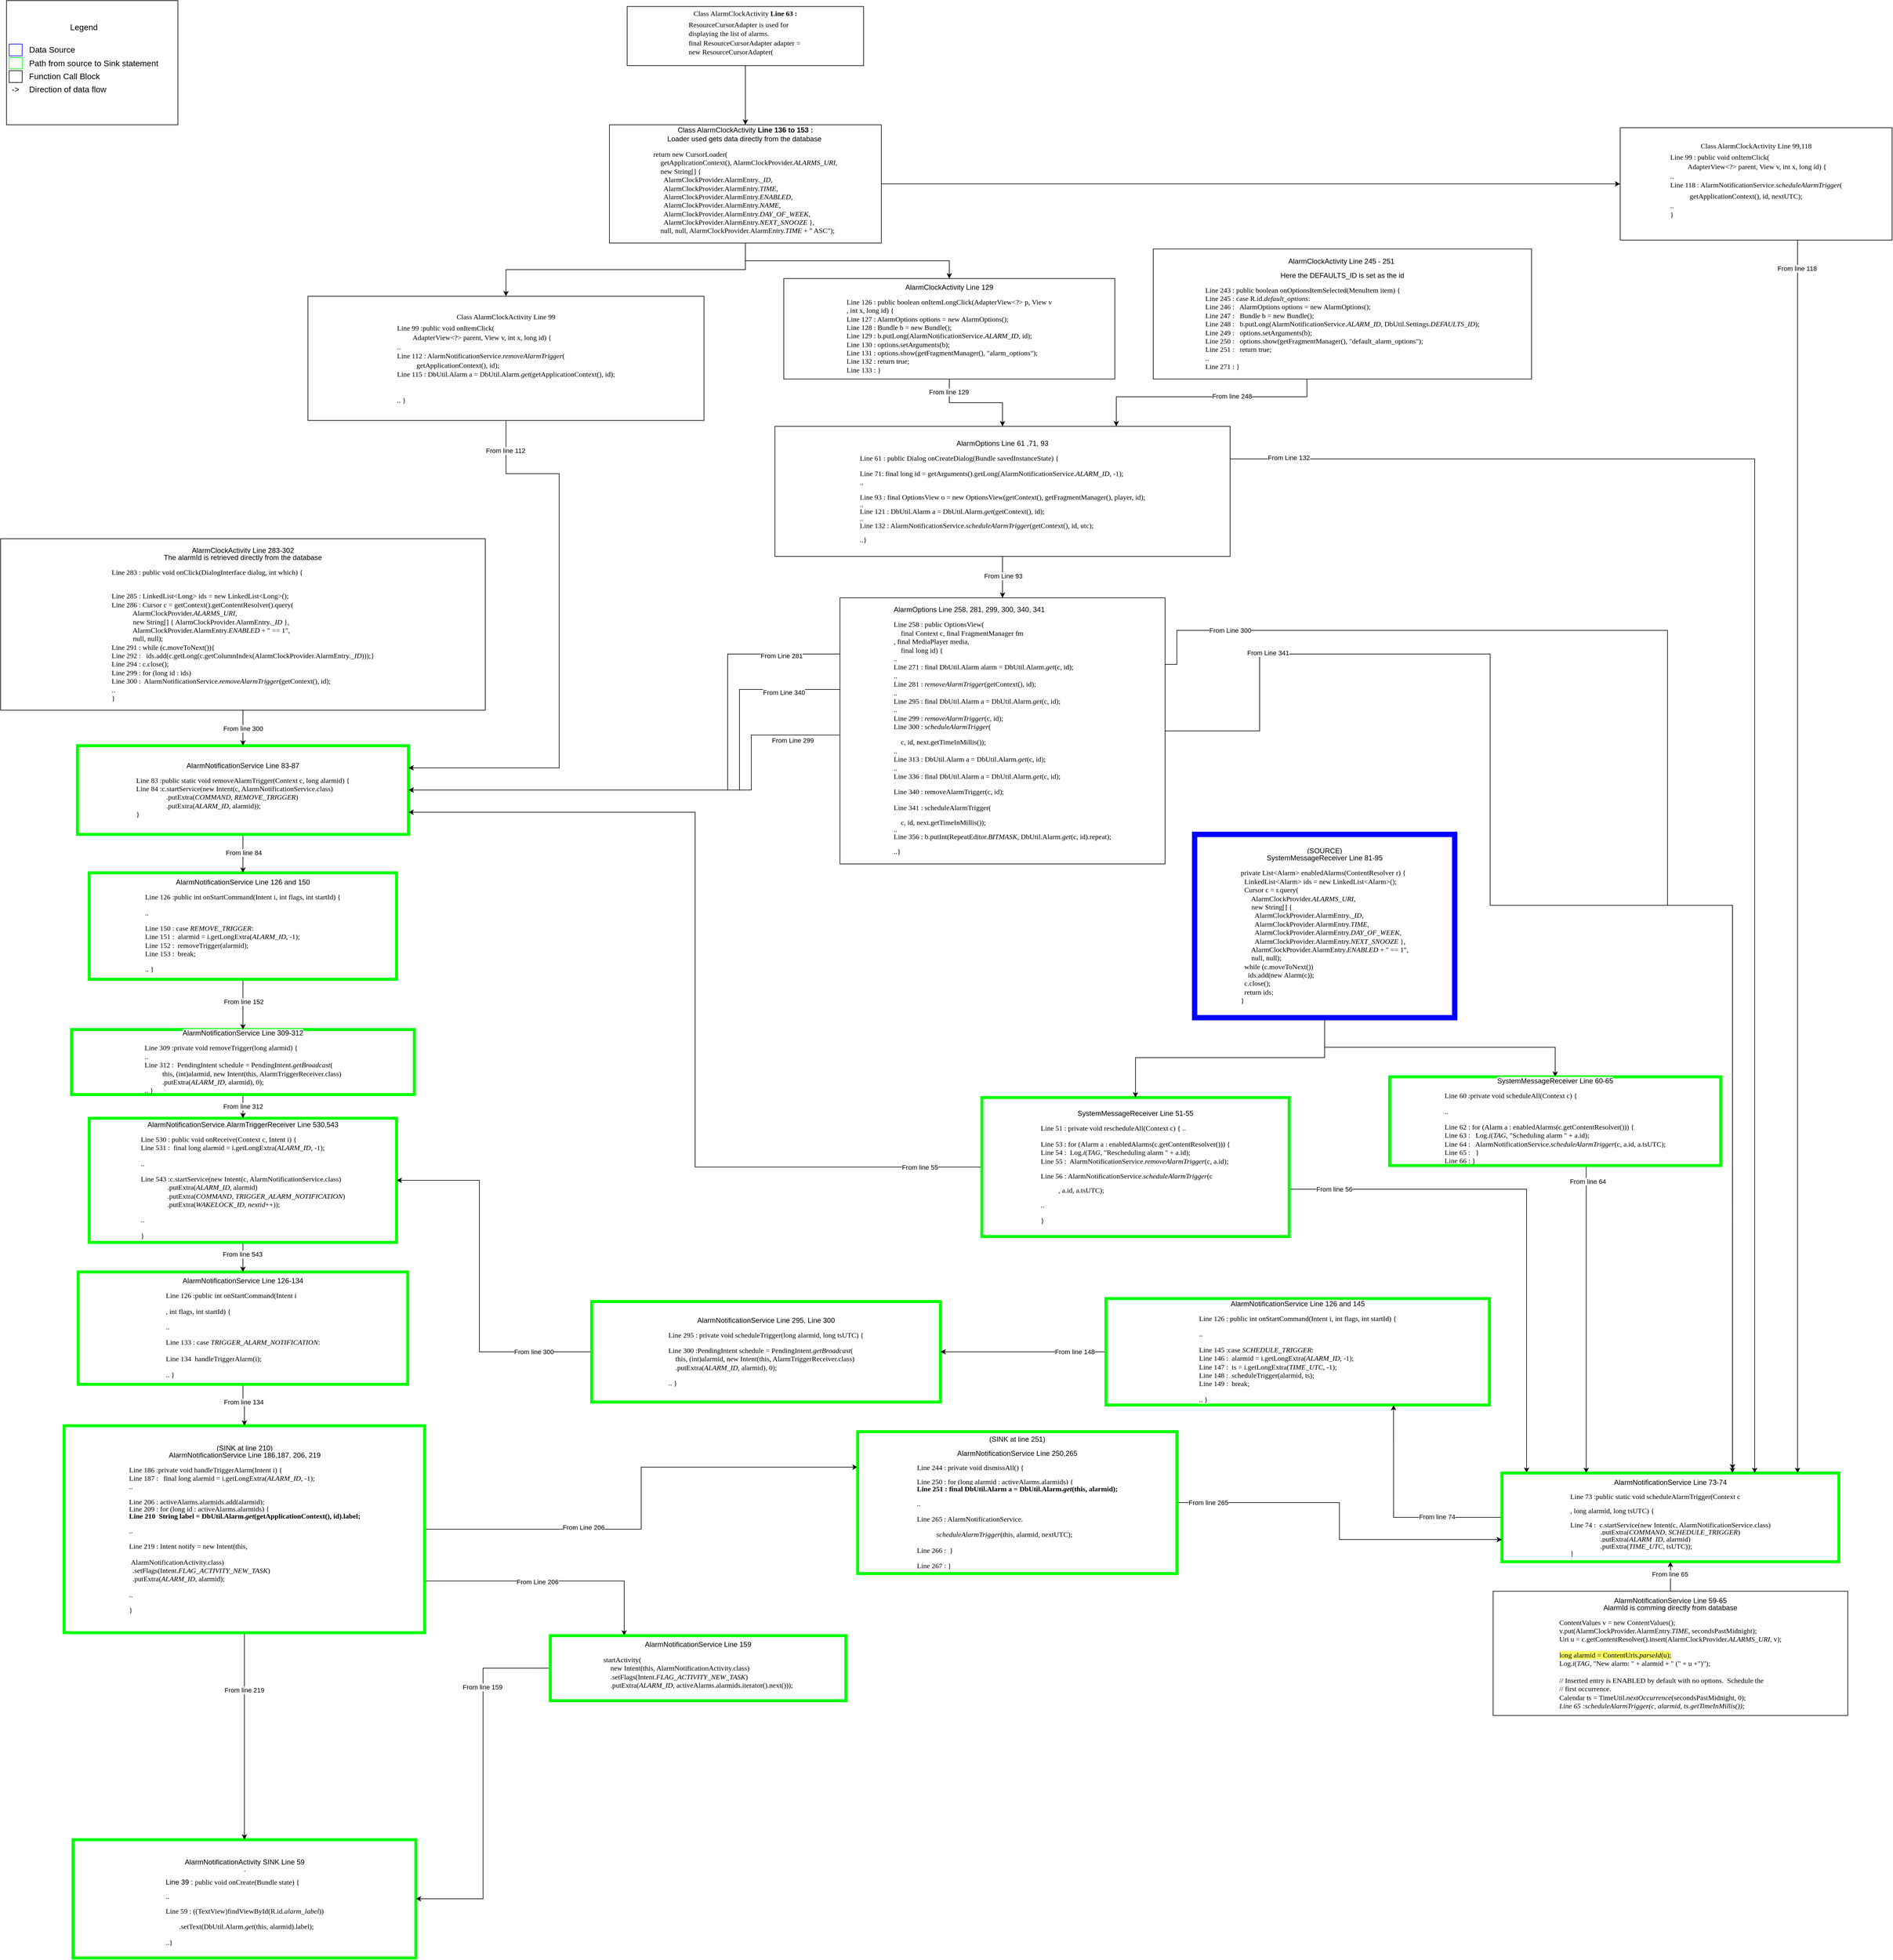 <mxfile version="13.3.9" type="device"><diagram id="G0vPD9HcUubERHVvLz6Z" name="Page-1"><mxGraphModel dx="4423" dy="769" grid="1" gridSize="10" guides="1" tooltips="1" connect="1" arrows="1" fold="1" page="1" pageScale="1" pageWidth="3300" pageHeight="4681" math="0" shadow="0"><root><mxCell id="0"/><mxCell id="1" parent="0"/><mxCell id="h_QS4e8SRoGH1HCcy8L_-1" value="&lt;p style=&quot;line-height: 100%&quot;&gt;&lt;font style=&quot;background-color: rgb(255 , 255 , 255) ; font-size: 12px ; line-height: 100%&quot;&gt;&lt;br&gt;AlarmNotificationActivity SINK Line 59&lt;br&gt;.&lt;/font&gt;&lt;/p&gt;&lt;p style=&quot;text-align: left ; line-height: 80%&quot;&gt;&lt;font style=&quot;background-color: rgb(255 , 255 , 255)&quot;&gt;Line 39 :&amp;nbsp;&lt;/font&gt;&lt;span style=&quot;background-color: rgb(255 , 255 , 255) ; font-family: &amp;#34;menlo&amp;#34;&quot;&gt;public void &lt;/span&gt;&lt;span style=&quot;background-color: rgb(255 , 255 , 255) ; font-family: &amp;#34;menlo&amp;#34;&quot;&gt;onCreate&lt;/span&gt;&lt;span style=&quot;background-color: rgb(255 , 255 , 255) ; font-family: &amp;#34;menlo&amp;#34;&quot;&gt;(Bundle state) {&lt;/span&gt;&lt;/p&gt;&lt;p style=&quot;text-align: left ; line-height: 100%&quot;&gt;&lt;span style=&quot;background-color: rgb(255 , 255 , 255)&quot;&gt;&lt;font style=&quot;font-size: 12px&quot;&gt;&lt;span style=&quot;font-family: &amp;#34;menlo&amp;#34;&quot;&gt;..&lt;/span&gt;&lt;/font&gt;&lt;/span&gt;&lt;/p&gt;&lt;pre style=&quot;text-align: left ; font-family: &amp;#34;menlo&amp;#34;&quot;&gt;&lt;font style=&quot;font-size: 12px ; background-color: rgb(255 , 255 , 255)&quot;&gt;&lt;font style=&quot;font-size: 12px&quot;&gt;Line 59 : &lt;/font&gt;((TextView)findViewById(R.id.&lt;span style=&quot;font-family: &amp;#34;menlo&amp;#34; ; text-align: center ; font-style: italic&quot;&gt;alarm_label&lt;/span&gt;&lt;span style=&quot;font-family: &amp;#34;menlo&amp;#34; ; text-align: center&quot;&gt;))&lt;/span&gt;&lt;/font&gt;&lt;/pre&gt;&lt;pre style=&quot;font-family: &amp;#34;menlo&amp;#34;&quot;&gt;&lt;font style=&quot;font-size: 12px ; background-color: rgb(255 , 255 , 255)&quot;&gt;  .setText(DbUtil.Alarm.&lt;span style=&quot;font-style: italic&quot;&gt;get&lt;/span&gt;(this, alarmid).label);&lt;/font&gt;&lt;/pre&gt;&lt;pre style=&quot;text-align: left ; font-family: &amp;#34;menlo&amp;#34;&quot;&gt;&lt;font style=&quot;background-color: rgb(255 , 255 , 255) ; font-size: 12px&quot;&gt;..&lt;/font&gt;}&lt;/pre&gt;&lt;p&gt;&lt;/p&gt;" style="rounded=0;whiteSpace=wrap;html=1;fillColor=none;strokeColor=#00FF00;strokeWidth=5;" parent="1" vertex="1"><mxGeometry x="-3087.5" y="4840" width="580" height="200" as="geometry"/></mxCell><mxCell id="h_QS4e8SRoGH1HCcy8L_-116" style="edgeStyle=orthogonalEdgeStyle;rounded=0;orthogonalLoop=1;jettySize=auto;html=1;entryX=0.5;entryY=0;entryDx=0;entryDy=0;" parent="1" source="h_QS4e8SRoGH1HCcy8L_-4" target="h_QS4e8SRoGH1HCcy8L_-1" edge="1"><mxGeometry relative="1" as="geometry"/></mxCell><mxCell id="h_QS4e8SRoGH1HCcy8L_-124" value="From line 219" style="edgeLabel;html=1;align=center;verticalAlign=middle;resizable=0;points=[];" parent="h_QS4e8SRoGH1HCcy8L_-116" vertex="1" connectable="0"><mxGeometry x="-0.45" y="-1" relative="1" as="geometry"><mxPoint as="offset"/></mxGeometry></mxCell><mxCell id="h_QS4e8SRoGH1HCcy8L_-120" style="edgeStyle=orthogonalEdgeStyle;rounded=0;orthogonalLoop=1;jettySize=auto;html=1;entryX=0.25;entryY=0;entryDx=0;entryDy=0;exitX=1;exitY=0.75;exitDx=0;exitDy=0;" parent="1" source="h_QS4e8SRoGH1HCcy8L_-4" target="h_QS4e8SRoGH1HCcy8L_-107" edge="1"><mxGeometry relative="1" as="geometry"/></mxCell><mxCell id="h_QS4e8SRoGH1HCcy8L_-123" value="From Line 206" style="edgeLabel;html=1;align=center;verticalAlign=middle;resizable=0;points=[];" parent="h_QS4e8SRoGH1HCcy8L_-120" vertex="1" connectable="0"><mxGeometry x="-0.112" y="-1" relative="1" as="geometry"><mxPoint x="-1" as="offset"/></mxGeometry></mxCell><mxCell id="h_QS4e8SRoGH1HCcy8L_-121" style="edgeStyle=orthogonalEdgeStyle;rounded=0;orthogonalLoop=1;jettySize=auto;html=1;entryX=0;entryY=0.25;entryDx=0;entryDy=0;" parent="1" source="h_QS4e8SRoGH1HCcy8L_-4" target="h_QS4e8SRoGH1HCcy8L_-101" edge="1"><mxGeometry relative="1" as="geometry"/></mxCell><mxCell id="h_QS4e8SRoGH1HCcy8L_-122" value="From Line 206" style="edgeLabel;html=1;align=center;verticalAlign=middle;resizable=0;points=[];" parent="h_QS4e8SRoGH1HCcy8L_-121" vertex="1" connectable="0"><mxGeometry x="-0.358" y="3" relative="1" as="geometry"><mxPoint x="-1" as="offset"/></mxGeometry></mxCell><mxCell id="h_QS4e8SRoGH1HCcy8L_-4" value="&lt;p style=&quot;line-height: 100%&quot;&gt;&lt;font style=&quot;font-size: 12px ; background-color: rgb(255 , 255 , 255)&quot;&gt;(SINK at line 210)&lt;br&gt;AlarmNotificationService Line 186,187, 206, 219&lt;br&gt;&lt;/font&gt;&lt;/p&gt;&lt;pre&gt;&lt;div style=&quot;font-family: &amp;#34;menlo&amp;#34; ; text-align: left&quot;&gt;&lt;span style=&quot;text-align: center&quot;&gt;Line 186 :&lt;/span&gt;&lt;span style=&quot;background-color: rgb(255 , 255 , 255)&quot;&gt;private void handleTriggerAlarm(Intent i) {&lt;/span&gt;&lt;/div&gt;&lt;font style=&quot;font-size: 12px&quot;&gt;&lt;div style=&quot;font-family: &amp;#34;menlo&amp;#34; ; background-color: rgb(255 , 255 , 255) ; text-align: left&quot;&gt;&lt;span&gt;Line 187 :&amp;nbsp; &amp;nbsp;final long alarmid = i.getLongExtra(&lt;/span&gt;&lt;span style=&quot;font-style: italic&quot;&gt;ALARM_ID&lt;/span&gt;&lt;span&gt;, -1);&lt;/span&gt;&lt;/div&gt;&lt;div style=&quot;font-family: &amp;#34;menlo&amp;#34; ; background-color: rgb(255 , 255 , 255) ; text-align: left&quot;&gt;&lt;span&gt;..&lt;/span&gt;&lt;/div&gt;&lt;div style=&quot;text-align: left ; line-height: 100%&quot;&gt;&lt;pre&gt;&lt;font style=&quot;font-family: &amp;#34;menlo&amp;#34; ; font-size: 12px&quot;&gt;&lt;span style=&quot;background-color: rgb(255 , 255 , 255)&quot;&gt;Line 206 : activeAlarms.alarmids.add(alarmid);&lt;br&gt;Line 209 : &lt;/span&gt;&lt;/font&gt;&lt;font face=&quot;menlo&quot;&gt;&lt;span style=&quot;background-color: rgb(255 , 255 , 255)&quot;&gt;for &lt;/span&gt;&lt;/font&gt;&lt;span style=&quot;font-family: &amp;#34;menlo&amp;#34; ; background-color: rgb(255 , 255 , 255)&quot;&gt;(&lt;/span&gt;&lt;span style=&quot;font-family: &amp;#34;menlo&amp;#34; ; background-color: rgb(255 , 255 , 255)&quot;&gt;long &lt;/span&gt;&lt;span style=&quot;font-family: &amp;#34;menlo&amp;#34; ; background-color: rgb(255 , 255 , 255)&quot;&gt;id : &lt;/span&gt;&lt;span style=&quot;font-family: &amp;#34;menlo&amp;#34; ; background-color: rgb(255 , 255 , 255)&quot;&gt;activeAlarms&lt;/span&gt;&lt;span style=&quot;font-family: &amp;#34;menlo&amp;#34; ; background-color: rgb(255 , 255 , 255)&quot;&gt;.&lt;/span&gt;&lt;span style=&quot;font-family: &amp;#34;menlo&amp;#34; ; background-color: rgb(255 , 255 , 255)&quot;&gt;alarmids&lt;/span&gt;&lt;font face=&quot;Menlo&quot;&gt;&lt;span style=&quot;background-color: rgb(255 , 255 , 255)&quot;&gt;) {&lt;br&gt;&lt;b&gt;Line 210&lt;/b&gt;&lt;/span&gt;&lt;/font&gt;&lt;b&gt;&lt;font face=&quot;menlo&quot;&gt;  String label = DbUtil.Alarm.&lt;/font&gt;&lt;span style=&quot;font-family: &amp;#34;menlo&amp;#34; ; white-space: normal ; font-style: italic&quot;&gt;get&lt;/span&gt;&lt;span style=&quot;font-family: &amp;#34;menlo&amp;#34; ; background-color: rgb(255 , 255 , 255) ; white-space: normal&quot;&gt;(getApplicationContext()&lt;/span&gt;&lt;span style=&quot;font-family: &amp;#34;menlo&amp;#34; ; background-color: rgb(255 , 255 , 255) ; white-space: normal&quot;&gt;, &lt;/span&gt;&lt;span style=&quot;font-family: &amp;#34;menlo&amp;#34; ; background-color: rgb(255 , 255 , 255) ; white-space: normal&quot;&gt;id).&lt;/span&gt;&lt;span style=&quot;font-family: &amp;#34;menlo&amp;#34; ; background-color: rgb(255 , 255 , 255) ; white-space: normal&quot;&gt;label&lt;/span&gt;&lt;span style=&quot;font-family: &amp;#34;menlo&amp;#34; ; background-color: rgb(255 , 255 , 255) ; white-space: normal&quot;&gt;;&lt;/span&gt;&lt;/b&gt;&lt;/pre&gt;&lt;/div&gt;&lt;/font&gt;&lt;/pre&gt;&lt;pre style=&quot;text-align: left ; font-family: &amp;#34;menlo&amp;#34;&quot;&gt;&lt;font style=&quot;font-size: 12px ; background-color: rgb(255 , 255 , 255)&quot;&gt;..&lt;/font&gt;&lt;/pre&gt;&lt;pre style=&quot;font-family: &amp;#34;menlo&amp;#34;&quot;&gt;&lt;font style=&quot;font-size: 12px ; background-color: rgb(255 , 255 , 255)&quot;&gt;&lt;pre style=&quot;text-align: left ; font-family: &amp;#34;menlo&amp;#34;&quot;&gt;&lt;font&gt;Line 219 : Intent notify = new Intent(this,&lt;/font&gt;&lt;/pre&gt;&lt;pre style=&quot;font-family: &amp;#34;menlo&amp;#34;&quot;&gt;&lt;div style=&quot;text-align: left&quot;&gt;&lt;span&gt;&amp;nbsp;AlarmNotificationActivity.class)&lt;/span&gt;&lt;/div&gt;&lt;font&gt;&lt;div style=&quot;text-align: left&quot;&gt;&lt;span&gt;&amp;nbsp; .setFlags(Intent.&lt;/span&gt;&lt;span style=&quot;font-style: italic&quot;&gt;FLAG_ACTIVITY_NEW_TASK&lt;/span&gt;&lt;span&gt;)&lt;/span&gt;&lt;/div&gt;&lt;div style=&quot;text-align: left&quot;&gt;&lt;span&gt;&amp;nbsp; .putExtra(&lt;/span&gt;&lt;span style=&quot;font-style: italic&quot;&gt;ALARM_ID&lt;/span&gt;&lt;span&gt;, alarmid);&lt;/span&gt;&lt;/div&gt;&lt;/font&gt;&lt;/pre&gt;&lt;pre style=&quot;text-align: left ; font-family: &amp;#34;menlo&amp;#34;&quot;&gt;&lt;font&gt;..&lt;/font&gt;&lt;/pre&gt;&lt;pre style=&quot;text-align: left ; font-family: &amp;#34;menlo&amp;#34;&quot;&gt;&lt;font&gt;}&lt;/font&gt;&lt;/pre&gt;&lt;/font&gt;&lt;/pre&gt;&lt;p&gt;&lt;/p&gt;" style="rounded=0;whiteSpace=wrap;html=1;strokeColor=#00FF00;strokeWidth=5;" parent="1" vertex="1"><mxGeometry x="-3102.5" y="4140" width="610" height="350" as="geometry"/></mxCell><mxCell id="h_QS4e8SRoGH1HCcy8L_-7" style="edgeStyle=orthogonalEdgeStyle;rounded=0;orthogonalLoop=1;jettySize=auto;html=1;entryX=0.5;entryY=0;entryDx=0;entryDy=0;" parent="1" source="h_QS4e8SRoGH1HCcy8L_-6" target="h_QS4e8SRoGH1HCcy8L_-4" edge="1"><mxGeometry relative="1" as="geometry"/></mxCell><mxCell id="h_QS4e8SRoGH1HCcy8L_-140" value="From line 134" style="edgeLabel;html=1;align=center;verticalAlign=middle;resizable=0;points=[];" parent="h_QS4e8SRoGH1HCcy8L_-7" vertex="1" connectable="0"><mxGeometry x="-0.169" y="1" relative="1" as="geometry"><mxPoint as="offset"/></mxGeometry></mxCell><mxCell id="h_QS4e8SRoGH1HCcy8L_-6" value="&lt;p style=&quot;line-height: 100%&quot;&gt;&lt;span style=&quot;background-color: rgb(255 , 255 , 255)&quot;&gt;&lt;font style=&quot;font-size: 12px&quot;&gt;AlarmNotificationService Line 126-134&lt;br&gt;&lt;/font&gt;&lt;/span&gt;&lt;/p&gt;&lt;pre style=&quot;text-align: left ; font-family: &amp;#34;menlo&amp;#34;&quot;&gt;&lt;span style=&quot;background-color: rgb(255 , 255 , 255)&quot;&gt;&lt;font style=&quot;font-size: 12px&quot;&gt;Line 126 :public int onStartCommand(Intent i&lt;/font&gt;&lt;/span&gt;&lt;/pre&gt;&lt;pre style=&quot;text-align: left ; font-family: &amp;#34;menlo&amp;#34;&quot;&gt;&lt;span style=&quot;background-color: rgb(255 , 255 , 255)&quot;&gt;&lt;font style=&quot;font-size: 12px&quot;&gt;, int flags, int startId) { &lt;/font&gt;&lt;/span&gt;&lt;/pre&gt;&lt;pre style=&quot;text-align: left ; font-family: &amp;#34;menlo&amp;#34;&quot;&gt;&lt;span style=&quot;background-color: rgb(255 , 255 , 255)&quot;&gt;&lt;font style=&quot;font-size: 12px&quot;&gt;..&lt;/font&gt;&lt;/span&gt;&lt;/pre&gt;&lt;pre style=&quot;text-align: left ; font-family: &amp;#34;menlo&amp;#34;&quot;&gt;&lt;span style=&quot;background-color: rgb(255 , 255 , 255)&quot;&gt;&lt;font style=&quot;font-size: 12px&quot;&gt;Line 133 : case &lt;span style=&quot;font-style: italic&quot;&gt;TRIGGER_ALARM_NOTIFICATION&lt;/span&gt;:&lt;/font&gt;&lt;/span&gt;&lt;/pre&gt;&lt;pre style=&quot;text-align: left ; font-family: &amp;#34;menlo&amp;#34;&quot;&gt;&lt;span style=&quot;background-color: rgb(255 , 255 , 255)&quot;&gt;&lt;font style=&quot;font-size: 12px&quot;&gt;Line 134  handleTriggerAlarm(i);&lt;/font&gt;&lt;/span&gt;&lt;font color=&quot;#cc7832&quot; style=&quot;font-size: 10.5pt ; background-color: rgb(43 , 43 , 43)&quot;&gt;&lt;br&gt;&lt;/font&gt;&lt;/pre&gt;&lt;pre style=&quot;text-align: left ; font-family: &amp;#34;menlo&amp;#34;&quot;&gt;&lt;span style=&quot;background-color: rgb(255 , 255 , 255)&quot;&gt;&lt;font style=&quot;font-size: 12px&quot;&gt;.. }&lt;/font&gt;&lt;/span&gt;&lt;/pre&gt;&lt;p&gt;&lt;/p&gt;" style="rounded=0;whiteSpace=wrap;html=1;strokeColor=#00FF00;strokeWidth=5;" parent="1" vertex="1"><mxGeometry x="-3078.75" y="3880" width="557.5" height="190" as="geometry"/></mxCell><mxCell id="h_QS4e8SRoGH1HCcy8L_-117" style="edgeStyle=orthogonalEdgeStyle;rounded=0;orthogonalLoop=1;jettySize=auto;html=1;entryX=0.5;entryY=0;entryDx=0;entryDy=0;" parent="1" source="h_QS4e8SRoGH1HCcy8L_-10" target="h_QS4e8SRoGH1HCcy8L_-6" edge="1"><mxGeometry relative="1" as="geometry"/></mxCell><mxCell id="h_QS4e8SRoGH1HCcy8L_-149" value="From line 543" style="edgeLabel;html=1;align=center;verticalAlign=middle;resizable=0;points=[];" parent="h_QS4e8SRoGH1HCcy8L_-117" vertex="1" connectable="0"><mxGeometry x="-0.217" y="-1" relative="1" as="geometry"><mxPoint as="offset"/></mxGeometry></mxCell><mxCell id="h_QS4e8SRoGH1HCcy8L_-10" value="&lt;p style=&quot;line-height: 100%&quot;&gt;&lt;span style=&quot;background-color: rgb(255 , 255 , 255)&quot;&gt;&lt;font style=&quot;font-size: 12px&quot;&gt;AlarmNotificationService.AlarmTriggerReceiver Line 530,543&lt;br&gt;&lt;/font&gt;&lt;/span&gt;&lt;/p&gt;&lt;pre style=&quot;font-family: &amp;#34;menlo&amp;#34;&quot;&gt;&lt;div style=&quot;text-align: left&quot;&gt;&lt;span style=&quot;background-color: rgb(255 , 255 , 255)&quot;&gt;Line 530 : public void onReceive(Context c, Intent i) {&lt;/span&gt;&lt;/div&gt;&lt;span style=&quot;background-color: rgb(255 , 255 , 255)&quot;&gt;&lt;div style=&quot;text-align: left&quot;&gt;&lt;span style=&quot;text-align: center&quot;&gt;Line 531 :&lt;/span&gt;&lt;span&gt;&amp;nbsp; final long alarmid = i.getLongExtra(&lt;/span&gt;&lt;span style=&quot;font-style: italic&quot;&gt;ALARM_ID&lt;/span&gt;&lt;span&gt;, -1);&lt;/span&gt;&lt;/div&gt;&lt;/span&gt;&lt;/pre&gt;&lt;pre style=&quot;text-align: left ; font-family: &amp;#34;menlo&amp;#34;&quot;&gt;&lt;span style=&quot;background-color: rgb(255 , 255 , 255)&quot;&gt;&lt;font style=&quot;font-size: 12px&quot;&gt;..&lt;/font&gt;&lt;/span&gt;&lt;/pre&gt;&lt;pre style=&quot;font-family: &amp;#34;menlo&amp;#34;&quot;&gt;&lt;pre style=&quot;font-family: &amp;#34;menlo&amp;#34;&quot;&gt;&lt;div style=&quot;text-align: left&quot;&gt;&lt;span style=&quot;text-align: center&quot;&gt;Line 543 :&lt;/span&gt;&lt;span style=&quot;background-color: rgb(255 , 255 , 255)&quot;&gt;c.startService(new Intent(c, AlarmNotificationService.class)&lt;/span&gt;&lt;/div&gt;&lt;span style=&quot;background-color: rgb(255 , 255 , 255)&quot;&gt;&lt;div style=&quot;text-align: left&quot;&gt;&lt;span&gt;&amp;nbsp; &amp;nbsp; &amp;nbsp; &amp;nbsp; &amp;nbsp; &amp;nbsp; &amp;nbsp; &amp;nbsp;.putExtra(&lt;/span&gt;&lt;span style=&quot;font-style: italic&quot;&gt;ALARM_ID&lt;/span&gt;&lt;span&gt;, alarmid)&lt;/span&gt;&lt;/div&gt;&lt;div style=&quot;text-align: left&quot;&gt;&lt;span&gt;&amp;nbsp; &amp;nbsp; &amp;nbsp; &amp;nbsp; &amp;nbsp; &amp;nbsp; &amp;nbsp; &amp;nbsp;.putExtra(&lt;/span&gt;&lt;span style=&quot;font-style: italic&quot;&gt;COMMAND&lt;/span&gt;&lt;span&gt;, &lt;/span&gt;&lt;span style=&quot;font-style: italic&quot;&gt;TRIGGER_ALARM_NOTIFICATION&lt;/span&gt;&lt;span&gt;)&lt;/span&gt;&lt;/div&gt;&lt;div style=&quot;text-align: left&quot;&gt;&lt;span&gt;&amp;nbsp; &amp;nbsp; &amp;nbsp; &amp;nbsp; &amp;nbsp; &amp;nbsp; &amp;nbsp; &amp;nbsp;.putExtra(&lt;/span&gt;&lt;span style=&quot;font-style: italic&quot;&gt;WAKELOCK_ID&lt;/span&gt;&lt;span&gt;, &lt;/span&gt;&lt;span style=&quot;font-style: italic&quot;&gt;nextid&lt;/span&gt;&lt;span&gt;++));&lt;/span&gt;&lt;/div&gt;&lt;/span&gt;&lt;/pre&gt;&lt;pre style=&quot;text-align: left ; font-family: &amp;#34;menlo&amp;#34;&quot;&gt;&lt;span style=&quot;background-color: rgb(255 , 255 , 255)&quot;&gt;..&lt;/span&gt;&lt;/pre&gt;&lt;pre style=&quot;text-align: left ; font-family: &amp;#34;menlo&amp;#34;&quot;&gt;&lt;span style=&quot;background-color: rgb(255 , 255 , 255)&quot;&gt;}&lt;/span&gt;&lt;/pre&gt;&lt;/pre&gt;&lt;p&gt;&lt;/p&gt;" style="rounded=0;whiteSpace=wrap;html=1;strokeColor=#00FF00;strokeWidth=5;" parent="1" vertex="1"><mxGeometry x="-3060" y="3620" width="520" height="210" as="geometry"/></mxCell><mxCell id="h_QS4e8SRoGH1HCcy8L_-13" value="From line 312" style="edgeStyle=orthogonalEdgeStyle;rounded=0;orthogonalLoop=1;jettySize=auto;html=1;entryX=0.5;entryY=0;entryDx=0;entryDy=0;" parent="1" source="h_QS4e8SRoGH1HCcy8L_-12" target="h_QS4e8SRoGH1HCcy8L_-10" edge="1"><mxGeometry relative="1" as="geometry"/></mxCell><mxCell id="h_QS4e8SRoGH1HCcy8L_-12" value="&lt;p style=&quot;line-height: 100%&quot;&gt;&lt;font style=&quot;font-size: 12px ; background-color: rgb(255 , 255 , 255)&quot;&gt;AlarmNotificationService Line 309-312&lt;br&gt;&lt;/font&gt;&lt;/p&gt;&lt;pre style=&quot;font-family: &amp;#34;menlo&amp;#34;&quot;&gt;&lt;div style=&quot;text-align: left&quot;&gt;&lt;span style=&quot;text-align: center&quot;&gt;Line 309 :&lt;/span&gt;&lt;span style=&quot;background-color: rgb(255 , 255 , 255)&quot;&gt;private void removeTrigger(long alarmid) {&lt;/span&gt;&lt;/div&gt;&lt;div style=&quot;text-align: left&quot;&gt;&lt;span style=&quot;background-color: rgb(255 , 255 , 255)&quot;&gt;..&lt;/span&gt;&lt;/div&gt;&lt;font style=&quot;font-size: 12px ; background-color: rgb(255 , 255 , 255)&quot;&gt;&lt;div style=&quot;text-align: left&quot;&gt;&lt;span style=&quot;text-align: center&quot;&gt;Line 312 :&lt;/span&gt;&lt;span&gt;&amp;nbsp; PendingIntent schedule = PendingIntent.&lt;/span&gt;&lt;span style=&quot;font-style: italic&quot;&gt;getBroadcast&lt;/span&gt;&lt;span&gt;(&lt;/span&gt;&lt;/div&gt;&lt;div style=&quot;text-align: left&quot;&gt;&lt;span&gt;&amp;nbsp; &amp;nbsp; &amp;nbsp;     this, (int)alarmid, new Intent(this, AlarmTriggerReceiver.class)&lt;/span&gt;&lt;/div&gt;&lt;div style=&quot;text-align: left&quot;&gt;&lt;span&gt;&amp;nbsp; &amp;nbsp; &amp;nbsp;     .putExtra(&lt;/span&gt;&lt;span style=&quot;font-style: italic&quot;&gt;ALARM_ID&lt;/span&gt;&lt;span&gt;, alarmid), 0);&lt;/span&gt;&lt;/div&gt;&lt;div style=&quot;text-align: left&quot;&gt;&lt;span&gt;.. }&lt;/span&gt;&lt;/div&gt;&lt;/font&gt;&lt;/pre&gt;&lt;p&gt;&lt;/p&gt;" style="rounded=0;whiteSpace=wrap;html=1;strokeColor=#00FF00;strokeWidth=5;" parent="1" vertex="1"><mxGeometry x="-3090" y="3470" width="580" height="110" as="geometry"/></mxCell><mxCell id="h_QS4e8SRoGH1HCcy8L_-15" style="edgeStyle=orthogonalEdgeStyle;rounded=0;orthogonalLoop=1;jettySize=auto;html=1;entryX=0.5;entryY=0;entryDx=0;entryDy=0;" parent="1" source="h_QS4e8SRoGH1HCcy8L_-14" target="h_QS4e8SRoGH1HCcy8L_-12" edge="1"><mxGeometry relative="1" as="geometry"/></mxCell><mxCell id="h_QS4e8SRoGH1HCcy8L_-150" value="From line 152" style="edgeLabel;html=1;align=center;verticalAlign=middle;resizable=0;points=[];" parent="h_QS4e8SRoGH1HCcy8L_-15" vertex="1" connectable="0"><mxGeometry x="-0.119" y="1" relative="1" as="geometry"><mxPoint as="offset"/></mxGeometry></mxCell><mxCell id="h_QS4e8SRoGH1HCcy8L_-14" value="&lt;p style=&quot;line-height: 100%&quot;&gt;&lt;span style=&quot;background-color: rgb(255 , 255 , 255)&quot;&gt;&lt;font style=&quot;font-size: 12px&quot;&gt;AlarmNotificationService Line 126 and 150&lt;br&gt;&lt;/font&gt;&lt;/span&gt;&lt;/p&gt;&lt;span style=&quot;font-family: &amp;#34;menlo&amp;#34; ; background-color: rgb(255 , 255 , 255)&quot;&gt;&lt;div style=&quot;text-align: left&quot;&gt;Line 126 :public int onStartCommand(Intent i, int flags, int startId) {&lt;/div&gt;&lt;/span&gt;&lt;pre style=&quot;text-align: left ; font-family: &amp;#34;menlo&amp;#34;&quot;&gt;&lt;span style=&quot;background-color: rgb(255 , 255 , 255)&quot;&gt;&lt;font style=&quot;font-size: 12px&quot;&gt;..&lt;/font&gt;&lt;/span&gt;&lt;/pre&gt;&lt;pre style=&quot;font-family: &amp;#34;menlo&amp;#34;&quot;&gt;&lt;div style=&quot;text-align: left&quot;&gt;&lt;span style=&quot;text-align: center&quot;&gt;Line 150 : &lt;/span&gt;&lt;span style=&quot;background-color: rgb(255 , 255 , 255)&quot;&gt;case &lt;/span&gt;&lt;span style=&quot;background-color: rgb(255 , 255 , 255) ; font-style: italic&quot;&gt;REMOVE_TRIGGER&lt;/span&gt;&lt;span style=&quot;background-color: rgb(255 , 255 , 255)&quot;&gt;:&lt;/span&gt;&lt;/div&gt;&lt;span style=&quot;background-color: rgb(255 , 255 , 255)&quot;&gt;&lt;div style=&quot;text-align: left&quot;&gt;&lt;span style=&quot;text-align: center&quot;&gt;Line 151 :&lt;/span&gt;&lt;span&gt;&amp;nbsp; alarmid = i.getLongExtra(&lt;/span&gt;&lt;span style=&quot;font-style: italic&quot;&gt;ALARM_ID&lt;/span&gt;&lt;span&gt;, -1);&lt;/span&gt;&lt;/div&gt;&lt;/span&gt;&lt;span style=&quot;background-color: rgb(255 , 255 , 255)&quot;&gt;&lt;font style=&quot;font-size: 12px&quot;&gt;&lt;div style=&quot;text-align: left&quot;&gt;&lt;span style=&quot;text-align: center&quot;&gt;Line 152 :&lt;/span&gt;&lt;span&gt;&amp;nbsp; removeTrigger(alarmid);&lt;/span&gt;&lt;/div&gt;&lt;/font&gt;&lt;/span&gt;&lt;span style=&quot;background-color: rgb(255 , 255 , 255)&quot;&gt;&lt;font style=&quot;font-size: 12px&quot;&gt;&lt;div style=&quot;text-align: left&quot;&gt;&lt;span style=&quot;text-align: center&quot;&gt;Line 153 :&lt;/span&gt;&lt;span&gt;&amp;nbsp; break;&lt;/span&gt;&lt;/div&gt;&lt;/font&gt;&lt;/span&gt;&lt;/pre&gt;&lt;pre style=&quot;text-align: left ; font-family: &amp;#34;menlo&amp;#34;&quot;&gt;&lt;span style=&quot;background-color: rgb(255 , 255 , 255)&quot;&gt;&lt;font style=&quot;font-size: 12px&quot;&gt;.. }&lt;/font&gt;&lt;/span&gt;&lt;/pre&gt;&lt;p&gt;&lt;/p&gt;" style="rounded=0;whiteSpace=wrap;html=1;strokeColor=#00FF00;strokeWidth=5;" parent="1" vertex="1"><mxGeometry x="-3060" y="3205" width="520" height="180" as="geometry"/></mxCell><mxCell id="h_QS4e8SRoGH1HCcy8L_-17" style="edgeStyle=orthogonalEdgeStyle;rounded=0;orthogonalLoop=1;jettySize=auto;html=1;entryX=0.5;entryY=0;entryDx=0;entryDy=0;" parent="1" source="h_QS4e8SRoGH1HCcy8L_-16" target="h_QS4e8SRoGH1HCcy8L_-14" edge="1"><mxGeometry relative="1" as="geometry"/></mxCell><mxCell id="h_QS4e8SRoGH1HCcy8L_-151" value="From line 84" style="edgeLabel;html=1;align=center;verticalAlign=middle;resizable=0;points=[];" parent="h_QS4e8SRoGH1HCcy8L_-17" vertex="1" connectable="0"><mxGeometry x="-0.046" y="1" relative="1" as="geometry"><mxPoint as="offset"/></mxGeometry></mxCell><mxCell id="h_QS4e8SRoGH1HCcy8L_-16" value="&lt;p style=&quot;line-height: 100%&quot;&gt;&lt;span style=&quot;background-color: rgb(255 , 255 , 255)&quot;&gt;&lt;font style=&quot;font-size: 12px&quot;&gt;AlarmNotificationService Line 83-87&lt;br&gt;&lt;/font&gt;&lt;/span&gt;&lt;/p&gt;&lt;pre style=&quot;font-family: &amp;#34;menlo&amp;#34;&quot;&gt;&lt;div style=&quot;text-align: left&quot;&gt;&lt;span style=&quot;text-align: center&quot;&gt;Line 83 :&lt;/span&gt;&lt;span style=&quot;background-color: rgb(255 , 255 , 255)&quot;&gt;public static void removeAlarmTrigger(Context c, long alarmid) {&lt;/span&gt;&lt;/div&gt;&lt;div style=&quot;text-align: left&quot;&gt;&lt;span style=&quot;text-align: center&quot;&gt;Line 84 :&lt;/span&gt;&lt;span style=&quot;background-color: rgb(255 , 255 , 255)&quot;&gt;c.startService(new Intent(c, AlarmNotificationService.class)&lt;/span&gt;&lt;/div&gt;&lt;span style=&quot;background-color: rgb(255 , 255 , 255)&quot;&gt;&lt;font style=&quot;font-size: 12px&quot;&gt;&lt;div style=&quot;text-align: left&quot;&gt;&lt;span&gt;&amp;nbsp; &amp;nbsp; &amp;nbsp; &amp;nbsp; &amp;nbsp; &amp;nbsp; &amp;nbsp; &amp;nbsp; &amp;nbsp;.putExtra(&lt;/span&gt;&lt;span style=&quot;font-style: italic&quot;&gt;COMMAND&lt;/span&gt;&lt;span&gt;, &lt;/span&gt;&lt;span style=&quot;font-style: italic&quot;&gt;REMOVE_TRIGGER&lt;/span&gt;&lt;span&gt;)&lt;/span&gt;&lt;/div&gt;&lt;div style=&quot;text-align: left&quot;&gt;&lt;span&gt;&amp;nbsp; &amp;nbsp; &amp;nbsp; &amp;nbsp; &amp;nbsp; &amp;nbsp; &amp;nbsp; &amp;nbsp; &amp;nbsp;.putExtra(&lt;/span&gt;&lt;span style=&quot;font-style: italic&quot;&gt;ALARM_ID&lt;/span&gt;&lt;span&gt;, alarmid));&lt;/span&gt;&lt;/div&gt;&lt;div style=&quot;text-align: left&quot;&gt;&lt;span&gt;}&lt;/span&gt;&lt;/div&gt;&lt;/font&gt;&lt;/span&gt;&lt;/pre&gt;&lt;p&gt;&lt;/p&gt;" style="rounded=0;whiteSpace=wrap;html=1;strokeColor=#00FF00;strokeWidth=5;" parent="1" vertex="1"><mxGeometry x="-3080" y="2990" width="560" height="150" as="geometry"/></mxCell><mxCell id="h_QS4e8SRoGH1HCcy8L_-19" style="edgeStyle=orthogonalEdgeStyle;rounded=0;orthogonalLoop=1;jettySize=auto;html=1;exitX=0.5;exitY=1;exitDx=0;exitDy=0;entryX=1;entryY=0.25;entryDx=0;entryDy=0;" parent="1" source="h_QS4e8SRoGH1HCcy8L_-49" target="h_QS4e8SRoGH1HCcy8L_-16" edge="1"><mxGeometry relative="1" as="geometry"><mxPoint x="-2225" y="3110" as="sourcePoint"/><mxPoint x="-2380" y="3050" as="targetPoint"/><Array as="points"><mxPoint x="-2355" y="2530"/><mxPoint x="-2265" y="2530"/><mxPoint x="-2265" y="3028"/></Array></mxGeometry></mxCell><mxCell id="h_QS4e8SRoGH1HCcy8L_-136" value="From line 112" style="edgeLabel;html=1;align=center;verticalAlign=middle;resizable=0;points=[];" parent="h_QS4e8SRoGH1HCcy8L_-19" vertex="1" connectable="0"><mxGeometry x="-0.891" y="-1" relative="1" as="geometry"><mxPoint as="offset"/></mxGeometry></mxCell><mxCell id="h_QS4e8SRoGH1HCcy8L_-24" style="edgeStyle=orthogonalEdgeStyle;rounded=0;orthogonalLoop=1;jettySize=auto;html=1;exitX=0;exitY=0.5;exitDx=0;exitDy=0;entryX=1;entryY=0.5;entryDx=0;entryDy=0;" parent="1" source="h_QS4e8SRoGH1HCcy8L_-37" target="h_QS4e8SRoGH1HCcy8L_-16" edge="1"><mxGeometry relative="1" as="geometry"><mxPoint x="-1799" y="3120" as="sourcePoint"/><mxPoint x="-2520" y="3125" as="targetPoint"/><Array as="points"><mxPoint x="-1790" y="2835"/><mxPoint x="-1980" y="2835"/><mxPoint x="-1980" y="3065"/></Array></mxGeometry></mxCell><mxCell id="h_QS4e8SRoGH1HCcy8L_-128" value="From Line 281" style="edgeLabel;html=1;align=center;verticalAlign=middle;resizable=0;points=[];" parent="h_QS4e8SRoGH1HCcy8L_-24" vertex="1" connectable="0"><mxGeometry x="-0.723" y="2" relative="1" as="geometry"><mxPoint x="-78.33" y="1" as="offset"/></mxGeometry></mxCell><mxCell id="h_QS4e8SRoGH1HCcy8L_-29" style="edgeStyle=orthogonalEdgeStyle;rounded=0;orthogonalLoop=1;jettySize=auto;html=1;exitX=0;exitY=0.75;exitDx=0;exitDy=0;entryX=1;entryY=0.5;entryDx=0;entryDy=0;" parent="1" source="h_QS4e8SRoGH1HCcy8L_-37" target="h_QS4e8SRoGH1HCcy8L_-16" edge="1"><mxGeometry relative="1" as="geometry"><mxPoint x="-1555" y="3120" as="sourcePoint"/><mxPoint x="-2520" y="3125" as="targetPoint"/><Array as="points"><mxPoint x="-1940" y="2972"/><mxPoint x="-1940" y="3065"/></Array></mxGeometry></mxCell><mxCell id="h_QS4e8SRoGH1HCcy8L_-129" value="From Line 299" style="edgeLabel;html=1;align=center;verticalAlign=middle;resizable=0;points=[];" parent="h_QS4e8SRoGH1HCcy8L_-29" vertex="1" connectable="0"><mxGeometry x="-0.855" y="-2" relative="1" as="geometry"><mxPoint x="-82" y="-29.17" as="offset"/></mxGeometry></mxCell><mxCell id="h_QS4e8SRoGH1HCcy8L_-31" style="edgeStyle=orthogonalEdgeStyle;rounded=0;orthogonalLoop=1;jettySize=auto;html=1;exitX=0;exitY=0.5;exitDx=0;exitDy=0;entryX=1;entryY=0.5;entryDx=0;entryDy=0;" parent="1" source="h_QS4e8SRoGH1HCcy8L_-37" target="h_QS4e8SRoGH1HCcy8L_-16" edge="1"><mxGeometry relative="1" as="geometry"><mxPoint x="-1280" y="3120" as="sourcePoint"/><mxPoint x="-2520" y="3125" as="targetPoint"/><Array as="points"><mxPoint x="-1960" y="2895"/><mxPoint x="-1960" y="3065"/></Array></mxGeometry></mxCell><mxCell id="h_QS4e8SRoGH1HCcy8L_-130" value="From Line 340" style="edgeLabel;html=1;align=center;verticalAlign=middle;resizable=0;points=[];" parent="h_QS4e8SRoGH1HCcy8L_-31" vertex="1" connectable="0"><mxGeometry x="-0.865" y="1" relative="1" as="geometry"><mxPoint x="-94" as="offset"/></mxGeometry></mxCell><mxCell id="h_QS4e8SRoGH1HCcy8L_-100" style="edgeStyle=orthogonalEdgeStyle;rounded=0;orthogonalLoop=1;jettySize=auto;html=1;entryX=0.073;entryY=-0.003;entryDx=0;entryDy=0;entryPerimeter=0;" parent="1" source="h_QS4e8SRoGH1HCcy8L_-32" target="h_QS4e8SRoGH1HCcy8L_-69" edge="1"><mxGeometry relative="1" as="geometry"><Array as="points"><mxPoint x="-628" y="3740"/></Array></mxGeometry></mxCell><mxCell id="h_QS4e8SRoGH1HCcy8L_-143" value="From line 56" style="edgeLabel;html=1;align=center;verticalAlign=middle;resizable=0;points=[];" parent="h_QS4e8SRoGH1HCcy8L_-100" vertex="1" connectable="0"><mxGeometry x="-0.831" relative="1" as="geometry"><mxPoint x="1" as="offset"/></mxGeometry></mxCell><mxCell id="h_QS4e8SRoGH1HCcy8L_-137" style="edgeStyle=orthogonalEdgeStyle;rounded=0;orthogonalLoop=1;jettySize=auto;html=1;entryX=1;entryY=0.75;entryDx=0;entryDy=0;" parent="1" source="h_QS4e8SRoGH1HCcy8L_-32" target="h_QS4e8SRoGH1HCcy8L_-16" edge="1"><mxGeometry relative="1" as="geometry"/></mxCell><mxCell id="h_QS4e8SRoGH1HCcy8L_-144" value="From line 55" style="edgeLabel;html=1;align=center;verticalAlign=middle;resizable=0;points=[];" parent="h_QS4e8SRoGH1HCcy8L_-137" vertex="1" connectable="0"><mxGeometry x="-0.865" relative="1" as="geometry"><mxPoint x="1" as="offset"/></mxGeometry></mxCell><mxCell id="h_QS4e8SRoGH1HCcy8L_-32" value="&lt;p style=&quot;line-height: 100%&quot;&gt;&lt;font style=&quot;background-color: rgb(255 , 255 , 255) ; font-size: 12px&quot;&gt;SystemMessageReceiver Line 51-55&lt;br&gt;&lt;/font&gt;&lt;/p&gt;&lt;pre style=&quot;font-family: &amp;#34;menlo&amp;#34;&quot;&gt;&lt;div style=&quot;text-align: left&quot;&gt;&lt;pre style=&quot;font-family: &amp;#34;menlo&amp;#34;&quot;&gt;&lt;span style=&quot;background-color: rgb(255 , 255 , 255)&quot;&gt;&lt;font style=&quot;font-size: 12px&quot;&gt;Line 51 : private void rescheduleAll(Context c) { ..&lt;/font&gt;&lt;/span&gt;&lt;/pre&gt;&lt;/div&gt;&lt;div style=&quot;text-align: left&quot;&gt;&lt;span style=&quot;background-color: rgb(255 , 255 , 255)&quot;&gt;&lt;font style=&quot;font-size: 12px&quot;&gt;Line 53 : for (Alarm a : enabledAlarms(c.getContentResolver())) {&lt;/font&gt;&lt;/span&gt;&lt;/div&gt;&lt;font style=&quot;background-color: rgb(255 , 255 , 255) ; font-size: 12px&quot;&gt;&lt;div style=&quot;text-align: left&quot;&gt;&lt;span&gt;Line 54&amp;nbsp;:  Log.&lt;/span&gt;&lt;span style=&quot;font-style: italic&quot;&gt;i&lt;/span&gt;&lt;span&gt;(&lt;/span&gt;&lt;span style=&quot;font-style: italic&quot;&gt;TAG&lt;/span&gt;&lt;span&gt;, &quot;Rescheduling alarm &quot; + a.id);&lt;/span&gt;&lt;/div&gt;&lt;div style=&quot;text-align: left&quot;&gt;&lt;span&gt;Line 55 :&amp;nbsp; AlarmNotificationService.&lt;/span&gt;&lt;span style=&quot;font-style: italic&quot;&gt;removeAlarmTrigger&lt;/span&gt;&lt;span&gt;(c, a.id);&lt;/span&gt;&lt;/div&gt;&lt;/font&gt;&lt;/pre&gt;&lt;pre style=&quot;font-family: &amp;#34;menlo&amp;#34;&quot;&gt;&lt;font style=&quot;background-color: rgb(255 , 255 , 255) ; font-size: 12px&quot;&gt;&lt;pre style=&quot;text-align: left ; font-family: &amp;#34;menlo&amp;#34; ; line-height: 100%&quot;&gt;Line 56 : AlarmNotificationService.&lt;span style=&quot;font-style: italic&quot;&gt;scheduleAlarmTrigger&lt;/span&gt;(c&lt;/pre&gt;&lt;pre style=&quot;text-align: left ; font-family: &amp;#34;menlo&amp;#34; ; line-height: 100%&quot;&gt;          , a.id, a.tsUTC);&lt;/pre&gt;&lt;pre style=&quot;text-align: left ; font-family: &amp;#34;menlo&amp;#34;&quot;&gt;..&lt;/pre&gt;&lt;pre style=&quot;text-align: left ; font-family: &amp;#34;menlo&amp;#34;&quot;&gt;}&lt;/pre&gt;&lt;/font&gt;&lt;/pre&gt;&lt;p&gt;&lt;/p&gt;" style="rounded=0;whiteSpace=wrap;html=1;strokeColor=#00FF00;strokeWidth=5;" parent="1" vertex="1"><mxGeometry x="-1550" y="3585" width="520" height="235" as="geometry"/></mxCell><mxCell id="h_QS4e8SRoGH1HCcy8L_-93" style="edgeStyle=orthogonalEdgeStyle;rounded=0;orthogonalLoop=1;jettySize=auto;html=1;entryX=0.5;entryY=0;entryDx=0;entryDy=0;" parent="1" source="h_QS4e8SRoGH1HCcy8L_-34" target="h_QS4e8SRoGH1HCcy8L_-32" edge="1"><mxGeometry relative="1" as="geometry"/></mxCell><mxCell id="h_QS4e8SRoGH1HCcy8L_-97" style="edgeStyle=orthogonalEdgeStyle;rounded=0;orthogonalLoop=1;jettySize=auto;html=1;" parent="1" source="h_QS4e8SRoGH1HCcy8L_-34" target="h_QS4e8SRoGH1HCcy8L_-96" edge="1"><mxGeometry relative="1" as="geometry"/></mxCell><mxCell id="h_QS4e8SRoGH1HCcy8L_-34" value="&lt;p style=&quot;line-height: 100%&quot;&gt;&lt;font style=&quot;font-size: 12px ; background-color: rgb(255 , 255 , 255)&quot;&gt;(SOURCE)&lt;br&gt;SystemMessageReceiver Line 81-95&lt;br&gt;&lt;/font&gt;&lt;/p&gt;&lt;pre style=&quot;font-family: &amp;#34;menlo&amp;#34;&quot;&gt;&lt;div style=&quot;text-align: left&quot;&gt;&lt;span style=&quot;background-color: rgb(255 , 255 , 255) ; white-space: normal&quot;&gt;private List&amp;lt;Alarm&amp;gt; enabledAlarms(ContentResolver r) {&lt;/span&gt;&lt;/div&gt;&lt;font style=&quot;font-size: 12px ; background-color: rgb(255 , 255 , 255)&quot;&gt;&lt;div style=&quot;text-align: left&quot;&gt;&lt;span style=&quot;white-space: normal&quot;&gt;&amp;nbsp; LinkedList&amp;lt;Alarm&amp;gt; ids = new LinkedList&amp;lt;Alarm&amp;gt;();&lt;/span&gt;&lt;/div&gt;&lt;div style=&quot;text-align: left&quot;&gt;&lt;span style=&quot;white-space: normal&quot;&gt;&amp;nbsp; Cursor c = r.query(&lt;/span&gt;&lt;/div&gt;&lt;div style=&quot;text-align: left&quot;&gt;&lt;span style=&quot;white-space: normal&quot;&gt;&amp;nbsp; &amp;nbsp; &amp;nbsp; AlarmClockProvider.&lt;/span&gt;&lt;span style=&quot;white-space: normal ; font-style: italic&quot;&gt;ALARMS_URI&lt;/span&gt;&lt;span style=&quot;white-space: normal&quot;&gt;,&lt;/span&gt;&lt;/div&gt;&lt;div style=&quot;text-align: left&quot;&gt;&lt;span style=&quot;white-space: normal&quot;&gt;&amp;nbsp; &amp;nbsp; &amp;nbsp; new String[] {&lt;/span&gt;&lt;/div&gt;&lt;div style=&quot;text-align: left&quot;&gt;&lt;span style=&quot;white-space: normal&quot;&gt;&amp;nbsp; &amp;nbsp; &amp;nbsp; &amp;nbsp; AlarmClockProvider.AlarmEntry.&lt;/span&gt;&lt;span style=&quot;white-space: normal ; font-style: italic&quot;&gt;_ID&lt;/span&gt;&lt;span style=&quot;white-space: normal&quot;&gt;,&lt;/span&gt;&lt;/div&gt;&lt;div style=&quot;text-align: left&quot;&gt;&lt;span style=&quot;white-space: normal&quot;&gt;&amp;nbsp; &amp;nbsp; &amp;nbsp; &amp;nbsp; AlarmClockProvider.AlarmEntry.&lt;/span&gt;&lt;span style=&quot;white-space: normal ; font-style: italic&quot;&gt;TIME&lt;/span&gt;&lt;span style=&quot;white-space: normal&quot;&gt;,&lt;/span&gt;&lt;/div&gt;&lt;div style=&quot;text-align: left&quot;&gt;&lt;span style=&quot;white-space: normal&quot;&gt;&amp;nbsp; &amp;nbsp; &amp;nbsp; &amp;nbsp; AlarmClockProvider.AlarmEntry.&lt;/span&gt;&lt;span style=&quot;white-space: normal ; font-style: italic&quot;&gt;DAY_OF_WEEK&lt;/span&gt;&lt;span style=&quot;white-space: normal&quot;&gt;,&lt;/span&gt;&lt;/div&gt;&lt;div style=&quot;text-align: left&quot;&gt;&lt;span style=&quot;white-space: normal&quot;&gt;&amp;nbsp; &amp;nbsp; &amp;nbsp; &amp;nbsp; AlarmClockProvider.AlarmEntry.&lt;/span&gt;&lt;span style=&quot;white-space: normal ; font-style: italic&quot;&gt;NEXT_SNOOZE &lt;/span&gt;&lt;span style=&quot;white-space: normal&quot;&gt;},&lt;/span&gt;&lt;/div&gt;&lt;div style=&quot;text-align: left&quot;&gt;&lt;span style=&quot;white-space: normal&quot;&gt;&amp;nbsp; &amp;nbsp; &amp;nbsp; AlarmClockProvider.AlarmEntry.&lt;/span&gt;&lt;span style=&quot;white-space: normal ; font-style: italic&quot;&gt;ENABLED &lt;/span&gt;&lt;span style=&quot;white-space: normal&quot;&gt;+ &quot; == 1&quot;,&lt;/span&gt;&lt;/div&gt;&lt;div style=&quot;text-align: left&quot;&gt;&lt;span style=&quot;white-space: normal&quot;&gt;&amp;nbsp; &amp;nbsp; &amp;nbsp; null, null);&lt;/span&gt;&lt;/div&gt;&lt;div style=&quot;text-align: left&quot;&gt;&lt;span style=&quot;white-space: normal&quot;&gt;&amp;nbsp; while (c.moveToNext())&lt;/span&gt;&lt;/div&gt;&lt;div style=&quot;text-align: left&quot;&gt;&lt;span style=&quot;white-space: normal&quot;&gt;&amp;nbsp; &amp;nbsp; ids.add(new Alarm(c));&lt;/span&gt;&lt;/div&gt;&lt;div style=&quot;text-align: left&quot;&gt;&lt;span style=&quot;white-space: normal&quot;&gt;&amp;nbsp; c.close();&lt;/span&gt;&lt;/div&gt;&lt;div style=&quot;text-align: left&quot;&gt;&lt;span style=&quot;white-space: normal&quot;&gt;&amp;nbsp; return ids;&lt;/span&gt;&lt;/div&gt;&lt;div style=&quot;text-align: left&quot;&gt;&lt;span style=&quot;white-space: normal&quot;&gt;}&lt;/span&gt;&lt;/div&gt;&lt;/font&gt;&lt;/pre&gt;&lt;p&gt;&lt;/p&gt;" style="rounded=0;whiteSpace=wrap;html=1;strokeColor=#0000FF;strokeWidth=9;" parent="1" vertex="1"><mxGeometry x="-1190" y="3140" width="440" height="310" as="geometry"/></mxCell><mxCell id="h_QS4e8SRoGH1HCcy8L_-37" value="&lt;p style=&quot;text-align: left ; line-height: 100%&quot;&gt;&lt;font style=&quot;font-size: 12px ; background-color: rgb(255 , 255 , 255)&quot;&gt;AlarmOptions Line 258, 281, 299, 300, 340, 341&lt;br&gt;&lt;/font&gt;&lt;/p&gt;&lt;pre style=&quot;font-family: &amp;#34;menlo&amp;#34;&quot;&gt;&lt;div style=&quot;text-align: left&quot;&gt;&lt;span style=&quot;background-color: rgb(255 , 255 , 255)&quot;&gt;Line 258 : public OptionsView(&lt;/span&gt;&lt;/div&gt;&lt;font style=&quot;font-size: 12px&quot;&gt;&lt;div style=&quot;background-color: rgb(255 , 255 , 255) ; text-align: left&quot;&gt;&lt;span&gt;&amp;nbsp; &amp;nbsp; final Context c, final FragmentManager fm&lt;/span&gt;&lt;/div&gt;&lt;div style=&quot;background-color: rgb(255 , 255 , 255) ; text-align: left&quot;&gt;&lt;span&gt;, final MediaPlayer media,&lt;/span&gt;&lt;/div&gt;&lt;div style=&quot;background-color: rgb(255 , 255 , 255) ; text-align: left&quot;&gt;&lt;span&gt;&amp;nbsp; &amp;nbsp; final long id) {&lt;/span&gt;&lt;/div&gt;&lt;div style=&quot;text-align: left&quot;&gt;&lt;span style=&quot;background-color: rgb(255 , 255 , 255) ; line-height: 100%&quot;&gt;..&lt;br/&gt;Line 271 : &lt;span style=&quot;font-family: &amp;#34;menlo&amp;#34; ; text-align: center&quot;&gt;final &lt;/span&gt;&lt;span style=&quot;font-family: &amp;#34;menlo&amp;#34; ; text-align: center&quot;&gt;DbUtil.Alarm alarm = DbUtil.Alarm.&lt;/span&gt;&lt;span style=&quot;font-family: &amp;#34;menlo&amp;#34; ; text-align: center ; font-style: italic&quot;&gt;get&lt;/span&gt;&lt;span style=&quot;font-family: &amp;#34;menlo&amp;#34; ; text-align: center&quot;&gt;(c&lt;/span&gt;&lt;span style=&quot;font-family: &amp;#34;menlo&amp;#34; ; text-align: center&quot;&gt;, &lt;/span&gt;&lt;span style=&quot;font-family: &amp;#34;menlo&amp;#34; ; text-align: center&quot;&gt;id)&lt;/span&gt;&lt;span style=&quot;font-family: &amp;#34;menlo&amp;#34; ; text-align: center&quot;&gt;;&lt;/span&gt;&lt;/span&gt;&lt;/div&gt;&lt;div style=&quot;background-color: rgb(255 , 255 , 255) ; text-align: left&quot;&gt;&lt;span&gt;..&lt;/span&gt;&lt;/div&gt;&lt;div style=&quot;background-color: rgb(255 , 255 , 255) ; text-align: left&quot;&gt;&lt;span&gt;Line 281 :&amp;nbsp;&lt;/span&gt;&lt;span style=&quot;font-style: italic&quot;&gt;removeAlarmTrigger&lt;/span&gt;&lt;span&gt;(getContext(), id);&lt;/span&gt;&lt;/div&gt;&lt;div style=&quot;text-align: left&quot;&gt;&lt;span style=&quot;background-color: rgb(255 , 255 , 255) ; line-height: 100%&quot;&gt;..&lt;br/&gt;Line 295 : &lt;span style=&quot;font-family: &amp;#34;menlo&amp;#34; ; text-align: center&quot;&gt;final &lt;/span&gt;&lt;span style=&quot;font-family: &amp;#34;menlo&amp;#34; ; text-align: center&quot;&gt;DbUtil.Alarm a = DbUtil.Alarm.&lt;/span&gt;&lt;span style=&quot;font-family: &amp;#34;menlo&amp;#34; ; text-align: center ; font-style: italic&quot;&gt;get&lt;/span&gt;&lt;span style=&quot;font-family: &amp;#34;menlo&amp;#34; ; text-align: center&quot;&gt;(&lt;/span&gt;&lt;span style=&quot;font-family: &amp;#34;menlo&amp;#34; ; text-align: center&quot;&gt;c&lt;/span&gt;&lt;span style=&quot;font-family: &amp;#34;menlo&amp;#34; ; text-align: center&quot;&gt;, &lt;/span&gt;&lt;span style=&quot;font-family: &amp;#34;menlo&amp;#34; ; text-align: center&quot;&gt;id&lt;/span&gt;&lt;span style=&quot;font-family: &amp;#34;menlo&amp;#34; ; text-align: center&quot;&gt;)&lt;/span&gt;&lt;span style=&quot;font-family: &amp;#34;menlo&amp;#34; ; text-align: center&quot;&gt;;&lt;/span&gt;&lt;/span&gt;&lt;/div&gt;&lt;div style=&quot;background-color: rgb(255 , 255 , 255) ; text-align: left&quot;&gt;&lt;span&gt;..&lt;/span&gt;&lt;/div&gt;&lt;div style=&quot;background-color: rgb(255 , 255 , 255) ; text-align: left&quot;&gt;&lt;span&gt;Line 299 : &lt;/span&gt;&lt;span style=&quot;font-style: italic&quot;&gt;removeAlarmTrigger&lt;/span&gt;&lt;span&gt;(c, id);&lt;/span&gt;&lt;/div&gt;&lt;div style=&quot;background-color: rgb(255 , 255 , 255) ; text-align: left&quot;&gt;&lt;span&gt;Line 300 : &lt;/span&gt;&lt;span style=&quot;font-style: italic&quot;&gt;scheduleAlarmTrigger&lt;/span&gt;&lt;span&gt;(&lt;/span&gt;&lt;/div&gt;&lt;/font&gt;&lt;pre style=&quot;text-align: left ; font-family: &amp;#34;menlo&amp;#34;&quot;&gt;&lt;font style=&quot;background-color: rgb(255 , 255 , 255)&quot;&gt;    c, id, next.getTimeInMillis());&lt;br/&gt;..&lt;br/&gt;Line 313 : &lt;/font&gt;DbUtil.Alarm a = DbUtil.Alarm.&lt;span style=&quot;text-align: center ; font-family: &amp;#34;menlo&amp;#34; ; font-style: italic&quot;&gt;get&lt;/span&gt;&lt;span style=&quot;text-align: center ; font-family: &amp;#34;menlo&amp;#34;&quot;&gt;(&lt;/span&gt;&lt;span style=&quot;text-align: center ; font-family: &amp;#34;menlo&amp;#34;&quot;&gt;c&lt;/span&gt;&lt;span style=&quot;text-align: center ; font-family: &amp;#34;menlo&amp;#34;&quot;&gt;, &lt;/span&gt;&lt;span style=&quot;text-align: center ; font-family: &amp;#34;menlo&amp;#34;&quot;&gt;id&lt;/span&gt;&lt;span style=&quot;text-align: center ; font-family: &amp;#34;menlo&amp;#34;&quot;&gt;)&lt;/span&gt;&lt;span style=&quot;text-align: center ; font-family: &amp;#34;menlo&amp;#34;&quot;&gt;;&lt;br/&gt;..&lt;br/&gt;Line 336 : final &lt;/span&gt;DbUtil.Alarm a = DbUtil.Alarm.&lt;span style=&quot;text-align: center ; font-family: &amp;#34;menlo&amp;#34; ; font-style: italic&quot;&gt;get&lt;/span&gt;&lt;span style=&quot;text-align: center ; font-family: &amp;#34;menlo&amp;#34;&quot;&gt;(&lt;/span&gt;&lt;span style=&quot;text-align: center ; font-family: &amp;#34;menlo&amp;#34;&quot;&gt;c&lt;/span&gt;&lt;span style=&quot;text-align: center ; font-family: &amp;#34;menlo&amp;#34;&quot;&gt;, &lt;/span&gt;&lt;span style=&quot;text-align: center ; font-family: &amp;#34;menlo&amp;#34;&quot;&gt;id&lt;/span&gt;&lt;span style=&quot;text-align: center ; font-family: &amp;#34;menlo&amp;#34;&quot;&gt;)&lt;/span&gt;&lt;span style=&quot;text-align: center ; font-family: &amp;#34;menlo&amp;#34;&quot;&gt;;&lt;/span&gt;&lt;/pre&gt;&lt;pre style=&quot;text-align: left ; font-family: &amp;#34;menlo&amp;#34;&quot;&gt;Line 340 : removeAlarmTrigger&lt;span style=&quot;background-color: rgb(255 , 255 , 255)&quot;&gt;(c, id);&lt;/span&gt;&lt;/pre&gt;&lt;pre style=&quot;text-align: left ; font-family: &amp;#34;menlo&amp;#34;&quot;&gt;&lt;span style=&quot;background-color: rgb(255 , 255 , 255)&quot;&gt;Line 341 : &lt;/span&gt;scheduleAlarmTrigger&lt;span style=&quot;background-color: rgb(255 , 255 , 255)&quot;&gt;(&lt;/span&gt;&lt;/pre&gt;&lt;pre style=&quot;text-align: left ; font-family: &amp;#34;menlo&amp;#34; ; line-height: 100%&quot;&gt;&lt;font style=&quot;font-size: 12px&quot;&gt;&lt;span style=&quot;background-color: rgb(255 , 255 , 255)&quot;&gt;    c, id, next.getTimeInMillis());&lt;br/&gt;..&lt;br/&gt;Line 356 : &lt;/span&gt;&lt;/font&gt;&lt;span style=&quot;background-color: rgb(255 , 255 , 255)&quot;&gt;b.putInt(RepeatEditor.&lt;span style=&quot;font-family: &amp;#34;menlo&amp;#34; ; text-align: center ; font-style: italic&quot;&gt;BITMASK&lt;/span&gt;&lt;span style=&quot;font-family: &amp;#34;menlo&amp;#34; ; text-align: center&quot;&gt;, &lt;/span&gt;&lt;span style=&quot;font-family: &amp;#34;menlo&amp;#34; ; text-align: center&quot;&gt;DbUtil.Alarm.&lt;/span&gt;&lt;span style=&quot;font-family: &amp;#34;menlo&amp;#34; ; text-align: center ; font-style: italic&quot;&gt;get&lt;/span&gt;&lt;span style=&quot;font-family: &amp;#34;menlo&amp;#34; ; text-align: center&quot;&gt;(&lt;/span&gt;&lt;span style=&quot;font-family: &amp;#34;menlo&amp;#34; ; text-align: center&quot;&gt;c&lt;/span&gt;&lt;span style=&quot;font-family: &amp;#34;menlo&amp;#34; ; text-align: center&quot;&gt;, &lt;/span&gt;&lt;span style=&quot;font-family: &amp;#34;menlo&amp;#34; ; text-align: center&quot;&gt;id&lt;/span&gt;&lt;span style=&quot;font-family: &amp;#34;menlo&amp;#34; ; text-align: center&quot;&gt;).&lt;/span&gt;&lt;span style=&quot;font-family: &amp;#34;menlo&amp;#34; ; text-align: center&quot;&gt;repeat&lt;/span&gt;&lt;span style=&quot;font-family: &amp;#34;menlo&amp;#34; ; text-align: center&quot;&gt;)&lt;/span&gt;&lt;span style=&quot;font-family: &amp;#34;menlo&amp;#34; ; text-align: center&quot;&gt;;&lt;/span&gt;&lt;/span&gt;&lt;/pre&gt;&lt;pre style=&quot;text-align: left ; font-family: &amp;#34;menlo&amp;#34;&quot;&gt;&lt;font style=&quot;background-color: rgb(255 , 255 , 255)&quot;&gt;..}&lt;/font&gt;&lt;/pre&gt;&lt;/pre&gt;&lt;p&gt;&lt;/p&gt;" style="rounded=0;whiteSpace=wrap;html=1;strokeWidth=1;" parent="1" vertex="1"><mxGeometry x="-1790" y="2740" width="550" height="450" as="geometry"/></mxCell><mxCell id="h_QS4e8SRoGH1HCcy8L_-118" style="edgeStyle=orthogonalEdgeStyle;rounded=0;orthogonalLoop=1;jettySize=auto;html=1;entryX=0.5;entryY=0;entryDx=0;entryDy=0;" parent="1" source="h_QS4e8SRoGH1HCcy8L_-43" target="h_QS4e8SRoGH1HCcy8L_-37" edge="1"><mxGeometry relative="1" as="geometry"/></mxCell><mxCell id="h_QS4e8SRoGH1HCcy8L_-133" value="From Line 93" style="edgeLabel;html=1;align=center;verticalAlign=middle;resizable=0;points=[];" parent="h_QS4e8SRoGH1HCcy8L_-118" vertex="1" connectable="0"><mxGeometry x="-0.056" y="1" relative="1" as="geometry"><mxPoint as="offset"/></mxGeometry></mxCell><mxCell id="h_QS4e8SRoGH1HCcy8L_-43" value="&lt;p style=&quot;line-height: 100%&quot;&gt;&lt;font style=&quot;font-size: 12px ; background-color: rgb(255 , 255 , 255)&quot;&gt;AlarmOptions Line 61 ,71, 93&lt;br&gt;&lt;/font&gt;&lt;/p&gt;&lt;span style=&quot;font-family: &amp;#34;menlo&amp;#34; ; background-color: rgb(255 , 255 , 255)&quot;&gt;&lt;div style=&quot;text-align: left&quot;&gt;Line 61 :&amp;nbsp;public Dialog onCreateDialog(Bundle savedInstanceState) {&lt;/div&gt;&lt;/span&gt;&lt;pre style=&quot;font-family: &amp;#34;menlo&amp;#34;&quot;&gt;&lt;div style=&quot;text-align: left&quot;&gt;&lt;span style=&quot;background-color: rgb(255 , 255 , 255)&quot;&gt;Line 71: final long id = getArguments().getLong(&lt;/span&gt;&lt;span style=&quot;background-color: rgb(255 , 255 , 255)&quot;&gt;AlarmNotificationService.&lt;/span&gt;&lt;span style=&quot;background-color: rgb(255 , 255 , 255) ; font-style: italic&quot;&gt;ALARM_ID&lt;/span&gt;&lt;span style=&quot;background-color: rgb(255 , 255 , 255)&quot;&gt;, -1);&lt;/span&gt;&lt;/div&gt;&lt;font style=&quot;font-size: 12px&quot;&gt;&lt;div style=&quot;background-color: rgb(255 , 255 , 255) ; text-align: left&quot;&gt;&lt;span&gt;..&lt;/span&gt;&lt;/div&gt;&lt;div&gt;&lt;pre style=&quot;font-family: &amp;#34;menlo&amp;#34; ; line-height: 100%&quot;&gt;&lt;div style=&quot;background-color: rgb(255 , 255 , 255) ; text-align: left&quot;&gt;Line 93 : final OptionsView o = new OptionsView(&lt;span&gt;getContext(), getFragmentManager(), player, id);&lt;/span&gt;&lt;/div&gt;&lt;div style=&quot;text-align: left&quot;&gt;&lt;span style=&quot;background-color: rgb(255 , 255 , 255)&quot;&gt;..&lt;br/&gt;Line 121 : &lt;span style=&quot;font-family: &amp;#34;menlo&amp;#34; ; text-align: center&quot;&gt;DbUtil.Alarm a = DbUtil.Alarm.&lt;/span&gt;&lt;span style=&quot;font-family: &amp;#34;menlo&amp;#34; ; text-align: center ; font-style: italic&quot;&gt;get&lt;/span&gt;&lt;span style=&quot;font-family: &amp;#34;menlo&amp;#34; ; text-align: center&quot;&gt;(getContext()&lt;/span&gt;&lt;span style=&quot;font-family: &amp;#34;menlo&amp;#34; ; text-align: center&quot;&gt;, &lt;/span&gt;&lt;span style=&quot;font-family: &amp;#34;menlo&amp;#34; ; text-align: center&quot;&gt;id&lt;/span&gt;&lt;span style=&quot;font-family: &amp;#34;menlo&amp;#34; ; text-align: center&quot;&gt;)&lt;/span&gt;&lt;span style=&quot;font-family: &amp;#34;menlo&amp;#34; ; text-align: center&quot;&gt;;&lt;br/&gt;..&lt;/span&gt;&lt;/span&gt;&lt;/div&gt;&lt;div style=&quot;background-color: rgb(255 , 255 , 255) ; text-align: left&quot;&gt;&lt;span&gt;Line 132 : &lt;/span&gt;&lt;span&gt;AlarmNotificationService.&lt;/span&gt;&lt;span style=&quot;font-style: italic&quot;&gt;scheduleAlarmTrigger&lt;/span&gt;&lt;span&gt;(&lt;/span&gt;&lt;span&gt;getContext(), id, utc);&lt;/span&gt;&lt;/div&gt;&lt;pre style=&quot;background-color: rgb(255 , 255 , 255) ; text-align: left ; font-family: &amp;#34;menlo&amp;#34;&quot;&gt;&lt;font&gt;..&lt;/font&gt;}&lt;/pre&gt;&lt;/pre&gt;&lt;/div&gt;&lt;/font&gt;&lt;/pre&gt;&lt;p&gt;&lt;/p&gt;" style="rounded=0;whiteSpace=wrap;html=1;strokeWidth=1;" parent="1" vertex="1"><mxGeometry x="-1900" y="2450" width="770" height="220" as="geometry"/></mxCell><mxCell id="h_QS4e8SRoGH1HCcy8L_-46" style="edgeStyle=orthogonalEdgeStyle;rounded=0;orthogonalLoop=1;jettySize=auto;html=1;entryX=0.5;entryY=0;entryDx=0;entryDy=0;" parent="1" source="h_QS4e8SRoGH1HCcy8L_-45" target="h_QS4e8SRoGH1HCcy8L_-43" edge="1"><mxGeometry relative="1" as="geometry"/></mxCell><mxCell id="h_QS4e8SRoGH1HCcy8L_-147" value="From line 129" style="edgeLabel;html=1;align=center;verticalAlign=middle;resizable=0;points=[];" parent="h_QS4e8SRoGH1HCcy8L_-46" vertex="1" connectable="0"><mxGeometry x="-0.747" y="-1" relative="1" as="geometry"><mxPoint as="offset"/></mxGeometry></mxCell><mxCell id="h_QS4e8SRoGH1HCcy8L_-45" value="&lt;p style=&quot;line-height: 100%&quot;&gt;&lt;span style=&quot;background-color: rgb(255 , 255 , 255)&quot;&gt;&lt;font style=&quot;font-size: 12px&quot;&gt;AlarmClockActivity Line 129&lt;br&gt;&lt;/font&gt;&lt;/span&gt;&lt;/p&gt;&lt;pre style=&quot;font-family: &amp;#34;menlo&amp;#34;&quot;&gt;&lt;div style=&quot;text-align: left&quot;&gt;&lt;span style=&quot;background-color: rgb(255 , 255 , 255)&quot;&gt;Line 126 : public boolean onItemLongClick(AdapterView&amp;lt;?&amp;gt; p, View v&lt;/span&gt;&lt;/div&gt;&lt;div style=&quot;text-align: left&quot;&gt;&lt;span style=&quot;background-color: rgb(255 , 255 , 255)&quot;&gt;, int x, long id) {&lt;/span&gt;&lt;/div&gt;&lt;span style=&quot;background-color: rgb(255 , 255 , 255)&quot;&gt;&lt;div style=&quot;text-align: left&quot;&gt;&lt;span&gt;Line 127 : AlarmOptions options = new AlarmOptions();&lt;/span&gt;&lt;/div&gt;&lt;font style=&quot;font-size: 12px&quot;&gt;&lt;div style=&quot;text-align: left&quot;&gt;&lt;span&gt;Line 128 : Bundle b = new Bundle();&lt;/span&gt;&lt;/div&gt;&lt;div style=&quot;text-align: left&quot;&gt;&lt;span&gt;Line 129 : b.putLong(AlarmNotificationService.&lt;/span&gt;&lt;span style=&quot;font-style: italic&quot;&gt;ALARM_ID&lt;/span&gt;&lt;span&gt;, id);&lt;/span&gt;&lt;/div&gt;&lt;/font&gt;&lt;/span&gt;&lt;span style=&quot;background-color: rgb(255 , 255 , 255)&quot;&gt;&lt;font style=&quot;font-size: 12px&quot;&gt;&lt;div style=&quot;text-align: left&quot;&gt;&lt;span style=&quot;text-align: center&quot;&gt;Line 130 :&lt;/span&gt;&lt;span&gt;&amp;nbsp;options.setArguments(b);&lt;/span&gt;&lt;/div&gt;&lt;/font&gt;&lt;/span&gt;&lt;span style=&quot;background-color: rgb(255 , 255 , 255)&quot;&gt;&lt;font style=&quot;font-size: 12px&quot;&gt;&lt;div style=&quot;text-align: left&quot;&gt;&lt;span style=&quot;text-align: center&quot;&gt;Line 131 :&lt;/span&gt;&lt;span&gt;&amp;nbsp;options.show(getFragmentManager(), &quot;alarm_options&quot;);&lt;/span&gt;&lt;/div&gt;&lt;/font&gt;&lt;/span&gt;&lt;span style=&quot;background-color: rgb(255 , 255 , 255)&quot;&gt;&lt;font style=&quot;font-size: 12px&quot;&gt;&lt;div style=&quot;text-align: left&quot;&gt;&lt;span style=&quot;text-align: center&quot;&gt;Line 132 :&lt;/span&gt;&lt;span&gt;&amp;nbsp;return true;&lt;/span&gt;&lt;/div&gt;&lt;/font&gt;&lt;/span&gt;&lt;span style=&quot;background-color: rgb(255 , 255 , 255)&quot;&gt;&lt;font style=&quot;font-size: 12px&quot;&gt;&lt;div style=&quot;text-align: left&quot;&gt;&lt;span style=&quot;text-align: center&quot;&gt;Line 133 : &lt;/span&gt;&lt;span&gt;}&lt;/span&gt;&lt;/div&gt;&lt;/font&gt;&lt;/span&gt;&lt;/pre&gt;&lt;p&gt;&lt;/p&gt;" style="rounded=0;whiteSpace=wrap;html=1;" parent="1" vertex="1"><mxGeometry x="-1885" y="2200" width="560" height="170" as="geometry"/></mxCell><mxCell id="h_QS4e8SRoGH1HCcy8L_-48" style="edgeStyle=orthogonalEdgeStyle;rounded=0;orthogonalLoop=1;jettySize=auto;html=1;entryX=0.75;entryY=0;entryDx=0;entryDy=0;" parent="1" source="h_QS4e8SRoGH1HCcy8L_-47" target="h_QS4e8SRoGH1HCcy8L_-43" edge="1"><mxGeometry relative="1" as="geometry"><Array as="points"><mxPoint x="-1000" y="2400"/><mxPoint x="-1322" y="2400"/></Array></mxGeometry></mxCell><mxCell id="h_QS4e8SRoGH1HCcy8L_-148" value="From line 248" style="edgeLabel;html=1;align=center;verticalAlign=middle;resizable=0;points=[];" parent="h_QS4e8SRoGH1HCcy8L_-48" vertex="1" connectable="0"><mxGeometry x="-0.22" y="-1" relative="1" as="geometry"><mxPoint as="offset"/></mxGeometry></mxCell><mxCell id="h_QS4e8SRoGH1HCcy8L_-47" value="&lt;p style=&quot;line-height: 100%&quot;&gt;&lt;font style=&quot;background-color: rgb(255 , 255 , 255) ; font-size: 12px&quot;&gt;AlarmClockActivity Line 245 - 251&amp;nbsp;&lt;/font&gt;&lt;/p&gt;&lt;p style=&quot;line-height: 100%&quot;&gt;&lt;font style=&quot;background-color: rgb(255 , 255 , 255) ; font-size: 12px&quot;&gt;Here the DEFAULTS_ID is set as the id&lt;/font&gt;&lt;/p&gt;&lt;pre style=&quot;font-family: &amp;#34;menlo&amp;#34;&quot;&gt;&lt;div style=&quot;text-align: left&quot;&gt;&lt;span style=&quot;background-color: rgb(255 , 255 , 255)&quot;&gt;&lt;font style=&quot;font-size: 12px&quot;&gt;Line 243 : &lt;span style=&quot;font-family: &amp;#34;menlo&amp;#34; ; text-align: center&quot;&gt;public boolean &lt;/span&gt;&lt;span style=&quot;font-family: &amp;#34;menlo&amp;#34; ; text-align: center&quot;&gt;onOptionsItemSelected&lt;/span&gt;&lt;span style=&quot;font-family: &amp;#34;menlo&amp;#34; ; text-align: center&quot;&gt;(MenuItem item) {&lt;/span&gt;&lt;/font&gt;&lt;/span&gt;&lt;/div&gt;&lt;div style=&quot;text-align: left&quot;&gt;&lt;span style=&quot;background-color: rgb(255 , 255 , 255)&quot;&gt;&lt;font style=&quot;font-size: 12px&quot;&gt;Line 245 : case R.id.&lt;span style=&quot;font-style: italic&quot;&gt;default_options&lt;/span&gt;:&lt;/font&gt;&lt;/span&gt;&lt;/div&gt;&lt;div style=&quot;text-align: left&quot;&gt;&lt;span style=&quot;background-color: rgb(255 , 255 , 255)&quot;&gt;&lt;font style=&quot;font-size: 12px&quot;&gt;&lt;span style=&quot;text-align: center&quot;&gt;Line 246 :&amp;nbsp;&lt;/span&gt;&lt;span&gt;&amp;nbsp; AlarmOptions options = new AlarmOptions();&lt;/span&gt;&lt;/font&gt;&lt;/span&gt;&lt;/div&gt;&lt;span style=&quot;background-color: rgb(255 , 255 , 255)&quot;&gt;&lt;font style=&quot;font-size: 12px&quot;&gt;&lt;font style=&quot;font-size: 12px&quot;&gt;&lt;div style=&quot;text-align: left&quot;&gt;&lt;span style=&quot;text-align: center&quot;&gt;Line 247 :&amp;nbsp;&lt;/span&gt;&lt;span&gt;&amp;nbsp; Bundle b = new Bundle();&lt;/span&gt;&lt;/div&gt;&lt;/font&gt;&lt;font style=&quot;font-size: 12px&quot;&gt;&lt;div style=&quot;text-align: left&quot;&gt;&lt;span style=&quot;text-align: center&quot;&gt;Line 248 :&amp;nbsp;&lt;/span&gt;&lt;span&gt;&amp;nbsp; b.putLong(AlarmNotificationService.&lt;/span&gt;&lt;span style=&quot;font-style: italic&quot;&gt;ALARM_ID&lt;/span&gt;&lt;span&gt;, DbUtil.Settings.&lt;/span&gt;&lt;span style=&quot;font-style: italic&quot;&gt;DEFAULTS_ID&lt;/span&gt;&lt;span&gt;);&lt;/span&gt;&lt;/div&gt;&lt;/font&gt;&lt;font style=&quot;font-size: 12px&quot;&gt;&lt;div style=&quot;text-align: left&quot;&gt;&lt;span style=&quot;text-align: center&quot;&gt;Line 249 :&amp;nbsp;&lt;/span&gt;&lt;span&gt;&amp;nbsp; options.setArguments(b);&lt;/span&gt;&lt;/div&gt;&lt;/font&gt;&lt;font style=&quot;font-size: 12px&quot;&gt;&lt;div style=&quot;text-align: left&quot;&gt;&lt;span style=&quot;text-align: center&quot;&gt;Line 250 :&amp;nbsp;&lt;/span&gt;&lt;span&gt;&amp;nbsp; options.show(getFragmentManager(), &quot;default_alarm_options&quot;);&lt;/span&gt;&lt;/div&gt;&lt;/font&gt;&lt;font style=&quot;font-size: 12px&quot;&gt;&lt;div style=&quot;text-align: left&quot;&gt;&lt;span style=&quot;text-align: center&quot;&gt;Line 251 :&amp;nbsp;&lt;/span&gt;&amp;nbsp; return true;&lt;/div&gt;&lt;div style=&quot;text-align: left&quot;&gt;..&lt;/div&gt;&lt;div style=&quot;text-align: left&quot;&gt;Line 271 : }&lt;/div&gt;&lt;/font&gt;&lt;/font&gt;&lt;/span&gt;&lt;/pre&gt;&lt;p&gt;&lt;/p&gt;" style="rounded=0;whiteSpace=wrap;html=1;" parent="1" vertex="1"><mxGeometry x="-1260" y="2150" width="640" height="220" as="geometry"/></mxCell><mxCell id="h_QS4e8SRoGH1HCcy8L_-49" value="&lt;pre style=&quot;font-family: &amp;#34;menlo&amp;#34; ; line-height: 30%&quot;&gt;&lt;pre style=&quot;font-family: &amp;#34;menlo&amp;#34;&quot;&gt;&lt;font style=&quot;font-size: 12px ; background-color: rgb(255 , 255 , 255) ; line-height: 100%&quot;&gt;Class AlarmClockActivity Line 99&lt;/font&gt;&lt;/pre&gt;&lt;pre style=&quot;text-align: left ; font-family: &amp;#34;menlo&amp;#34;&quot;&gt;&lt;span style=&quot;background-color: rgb(255 , 255 , 255)&quot;&gt;Line 99 :&lt;/span&gt;&lt;span style=&quot;background-color: rgb(255 , 255 , 255)&quot;&gt;public void onItemClick(&lt;/span&gt;&lt;br&gt;&lt;/pre&gt;&lt;pre style=&quot;font-family: &amp;#34;menlo&amp;#34;&quot;&gt;&lt;font style=&quot;font-size: 12px ; background-color: rgb(255 , 255 , 255)&quot;&gt;&lt;pre style=&quot;text-align: left ; font-family: &amp;#34;menlo&amp;#34;&quot;&gt;         AdapterView&amp;lt;?&amp;gt; parent, View v, int x, long id) {&lt;/pre&gt;&lt;pre style=&quot;text-align: left ; font-family: &amp;#34;menlo&amp;#34;&quot;&gt;..&lt;/pre&gt;&lt;pre style=&quot;text-align: left ; font-family: &amp;#34;menlo&amp;#34;&quot;&gt;Line 112 : AlarmNotificationService.&lt;span style=&quot;font-style: italic&quot;&gt;removeAlarmTrigger&lt;/span&gt;&lt;span&gt;(&lt;/span&gt;&lt;/pre&gt;&lt;/font&gt;&lt;pre style=&quot;font-family: &amp;#34;menlo&amp;#34;&quot;&gt;&lt;span style=&quot;background-color: rgb(255 , 255 , 255)&quot;&gt;&lt;div style=&quot;text-align: left&quot;&gt;&lt;span&gt;           getApplicationContext(), id);&lt;br/&gt;&lt;/span&gt;&lt;pre style=&quot;background-color: rgb(248 , 249 , 250) ; font-family: &amp;#34;menlo&amp;#34;&quot;&gt;&lt;span style=&quot;background-color: rgb(255 , 255 , 255)&quot;&gt;Line 115 : DbUtil.Alarm a = DbUtil.Alarm.&lt;span style=&quot;text-align: center ; font-style: italic&quot;&gt;get&lt;/span&gt;&lt;span style=&quot;text-align: center&quot;&gt;(getApplicationContext()&lt;/span&gt;&lt;span style=&quot;text-align: center&quot;&gt;, &lt;/span&gt;&lt;span style=&quot;text-align: center&quot;&gt;id)&lt;/span&gt;&lt;span style=&quot;text-align: center&quot;&gt;;&lt;/span&gt;&lt;/span&gt;&lt;/pre&gt;&lt;span&gt;&lt;br/&gt;&lt;/span&gt;&lt;/div&gt;&lt;div style=&quot;text-align: left&quot;&gt;&lt;span&gt;&lt;br&gt;&lt;/span&gt;&lt;/div&gt;&lt;div style=&quot;text-align: left&quot;&gt;&lt;span&gt;&lt;br&gt;&lt;/span&gt;&lt;/div&gt;&lt;/span&gt;&lt;/pre&gt;&lt;/pre&gt;&lt;pre style=&quot;font-family: &amp;#34;menlo&amp;#34;&quot;&gt;&lt;pre style=&quot;text-align: left ; font-family: &amp;#34;menlo&amp;#34; ; line-height: 100%&quot;&gt;.. }&lt;/pre&gt;&lt;/pre&gt;&lt;/pre&gt;" style="rounded=0;whiteSpace=wrap;html=1;strokeWidth=1;" parent="1" vertex="1"><mxGeometry x="-2690" y="2230" width="670" height="210" as="geometry"/></mxCell><mxCell id="h_QS4e8SRoGH1HCcy8L_-54" style="edgeStyle=orthogonalEdgeStyle;rounded=0;orthogonalLoop=1;jettySize=auto;html=1;entryX=0.5;entryY=0;entryDx=0;entryDy=0;" parent="1" source="h_QS4e8SRoGH1HCcy8L_-50" target="h_QS4e8SRoGH1HCcy8L_-51" edge="1"><mxGeometry relative="1" as="geometry"/></mxCell><mxCell id="h_QS4e8SRoGH1HCcy8L_-50" value="&lt;pre style=&quot;font-family: &amp;#34;menlo&amp;#34; ; line-height: 30%&quot;&gt;&lt;pre style=&quot;font-family: &amp;#34;menlo&amp;#34;&quot;&gt;&lt;font style=&quot;font-size: 12px ; line-height: 100% ; background-color: rgb(255 , 255 , 255)&quot;&gt;Class AlarmClockActivity &lt;b&gt;Line 63 :&lt;/b&gt;&lt;/font&gt;&lt;/pre&gt;&lt;pre style=&quot;text-align: left ; font-family: &amp;#34;menlo&amp;#34;&quot;&gt;&lt;span style=&quot;background-color: rgb(255 , 255 , 255)&quot;&gt;ResourceCursorAdapter is used for &lt;/span&gt;&lt;/pre&gt;&lt;pre style=&quot;text-align: left ; font-family: &amp;#34;menlo&amp;#34;&quot;&gt;&lt;span style=&quot;background-color: rgb(255 , 255 , 255)&quot;&gt;displaying the list of alarms.&lt;/span&gt;&lt;/pre&gt;&lt;pre style=&quot;font-family: &amp;#34;menlo&amp;#34;&quot;&gt;&lt;pre style=&quot;text-align: left ; font-family: &amp;#34;menlo&amp;#34;&quot;&gt;&lt;span style=&quot;background-color: rgb(255 , 255 , 255)&quot;&gt;final ResourceCursorAdapter adapter = &lt;/span&gt;&lt;/pre&gt;&lt;pre style=&quot;text-align: left ; font-family: &amp;#34;menlo&amp;#34;&quot;&gt;&lt;span style=&quot;background-color: rgb(255 , 255 , 255)&quot;&gt;new ResourceCursorAdapter(&lt;/span&gt;&lt;/pre&gt;&lt;span style=&quot;background-color: rgb(255 , 255 , 255)&quot;&gt;&lt;br&gt;&lt;/span&gt;&lt;/pre&gt;&lt;/pre&gt;" style="rounded=0;whiteSpace=wrap;html=1;strokeWidth=1;" parent="1" vertex="1"><mxGeometry x="-2150" y="1740" width="400" height="100" as="geometry"/></mxCell><mxCell id="h_QS4e8SRoGH1HCcy8L_-53" style="edgeStyle=orthogonalEdgeStyle;rounded=0;orthogonalLoop=1;jettySize=auto;html=1;exitX=0.5;exitY=1;exitDx=0;exitDy=0;entryX=0.5;entryY=0;entryDx=0;entryDy=0;" parent="1" source="h_QS4e8SRoGH1HCcy8L_-51" target="h_QS4e8SRoGH1HCcy8L_-49" edge="1"><mxGeometry relative="1" as="geometry"/></mxCell><mxCell id="h_QS4e8SRoGH1HCcy8L_-59" style="edgeStyle=orthogonalEdgeStyle;rounded=0;orthogonalLoop=1;jettySize=auto;html=1;" parent="1" source="h_QS4e8SRoGH1HCcy8L_-51" target="h_QS4e8SRoGH1HCcy8L_-45" edge="1"><mxGeometry relative="1" as="geometry"/></mxCell><mxCell id="h_QS4e8SRoGH1HCcy8L_-74" style="edgeStyle=orthogonalEdgeStyle;rounded=0;orthogonalLoop=1;jettySize=auto;html=1;" parent="1" source="h_QS4e8SRoGH1HCcy8L_-51" target="h_QS4e8SRoGH1HCcy8L_-72" edge="1"><mxGeometry relative="1" as="geometry"/></mxCell><mxCell id="h_QS4e8SRoGH1HCcy8L_-51" value="&lt;span style=&quot;background-color: rgb(255 , 255 , 255)&quot;&gt;&lt;font style=&quot;font-size: 12px&quot;&gt;Class AlarmClockActivity &lt;b&gt;Line 136 to 153 :&lt;/b&gt;&lt;br&gt;Loader used gets data directly from the database&amp;nbsp;&lt;br&gt;&lt;/font&gt;&lt;/span&gt;&lt;pre style=&quot;font-family: &amp;#34;menlo&amp;#34;&quot;&gt;&lt;div style=&quot;text-align: left&quot;&gt;&lt;span style=&quot;background-color: rgb(255 , 255 , 255) ; white-space: normal&quot;&gt;return new CursorLoader(&lt;/span&gt;&lt;/div&gt;&lt;span style=&quot;background-color: rgb(255 , 255 , 255)&quot;&gt;&lt;div style=&quot;text-align: left&quot;&gt;&lt;span style=&quot;white-space: normal&quot;&gt;&amp;nbsp; &amp;nbsp; getApplicationContext(), AlarmClockProvider.&lt;/span&gt;&lt;span style=&quot;white-space: normal ; font-style: italic&quot;&gt;ALARMS_URI&lt;/span&gt;&lt;span style=&quot;white-space: normal&quot;&gt;,&lt;/span&gt;&lt;/div&gt;&lt;font style=&quot;font-size: 12px&quot;&gt;&lt;div style=&quot;text-align: left&quot;&gt;&lt;span style=&quot;white-space: normal&quot;&gt;&amp;nbsp; &amp;nbsp; new String[] {&lt;/span&gt;&lt;/div&gt;&lt;div style=&quot;text-align: left&quot;&gt;&lt;span style=&quot;white-space: normal&quot;&gt;&amp;nbsp; &amp;nbsp; &amp;nbsp; AlarmClockProvider.AlarmEntry.&lt;/span&gt;&lt;span style=&quot;white-space: normal ; font-style: italic&quot;&gt;_ID&lt;/span&gt;&lt;span style=&quot;white-space: normal&quot;&gt;,&lt;/span&gt;&lt;/div&gt;&lt;div style=&quot;text-align: left&quot;&gt;&lt;span style=&quot;white-space: normal&quot;&gt;&amp;nbsp; &amp;nbsp; &amp;nbsp; AlarmClockProvider.AlarmEntry.&lt;/span&gt;&lt;span style=&quot;white-space: normal ; font-style: italic&quot;&gt;TIME&lt;/span&gt;&lt;span style=&quot;white-space: normal&quot;&gt;,&lt;/span&gt;&lt;/div&gt;&lt;div style=&quot;text-align: left&quot;&gt;&lt;span style=&quot;white-space: normal&quot;&gt;&amp;nbsp; &amp;nbsp; &amp;nbsp; AlarmClockProvider.AlarmEntry.&lt;/span&gt;&lt;span style=&quot;white-space: normal ; font-style: italic&quot;&gt;ENABLED&lt;/span&gt;&lt;span style=&quot;white-space: normal&quot;&gt;,&lt;/span&gt;&lt;/div&gt;&lt;div style=&quot;text-align: left&quot;&gt;&lt;span style=&quot;white-space: normal&quot;&gt;&amp;nbsp; &amp;nbsp; &amp;nbsp; AlarmClockProvider.AlarmEntry.&lt;/span&gt;&lt;span style=&quot;white-space: normal ; font-style: italic&quot;&gt;NAME&lt;/span&gt;&lt;span style=&quot;white-space: normal&quot;&gt;,&lt;/span&gt;&lt;/div&gt;&lt;div style=&quot;text-align: left&quot;&gt;&lt;span style=&quot;white-space: normal&quot;&gt;&amp;nbsp; &amp;nbsp; &amp;nbsp; AlarmClockProvider.AlarmEntry.&lt;/span&gt;&lt;span style=&quot;white-space: normal ; font-style: italic&quot;&gt;DAY_OF_WEEK&lt;/span&gt;&lt;span style=&quot;white-space: normal&quot;&gt;,&lt;/span&gt;&lt;/div&gt;&lt;div style=&quot;text-align: left&quot;&gt;&lt;span style=&quot;white-space: normal&quot;&gt;&amp;nbsp; &amp;nbsp; &amp;nbsp; AlarmClockProvider.AlarmEntry.&lt;/span&gt;&lt;span style=&quot;white-space: normal ; font-style: italic&quot;&gt;NEXT_SNOOZE &lt;/span&gt;&lt;span style=&quot;white-space: normal&quot;&gt;},&lt;/span&gt;&lt;/div&gt;&lt;div style=&quot;text-align: left&quot;&gt;&lt;span style=&quot;white-space: normal&quot;&gt;&amp;nbsp; &amp;nbsp; null, null, AlarmClockProvider.AlarmEntry.&lt;/span&gt;&lt;span style=&quot;white-space: normal ; font-style: italic&quot;&gt;TIME &lt;/span&gt;&lt;span style=&quot;white-space: normal&quot;&gt;+ &quot; ASC&quot;);&lt;/span&gt;&lt;/div&gt;&lt;/font&gt;&lt;/span&gt;&lt;/pre&gt;" style="rounded=0;whiteSpace=wrap;html=1;" parent="1" vertex="1"><mxGeometry x="-2180" y="1940" width="460" height="200" as="geometry"/></mxCell><mxCell id="h_QS4e8SRoGH1HCcy8L_-61" style="edgeStyle=orthogonalEdgeStyle;rounded=0;orthogonalLoop=1;jettySize=auto;html=1;exitX=0.5;exitY=1;exitDx=0;exitDy=0;entryX=0.5;entryY=0;entryDx=0;entryDy=0;" parent="1" source="h_QS4e8SRoGH1HCcy8L_-62" target="h_QS4e8SRoGH1HCcy8L_-16" edge="1"><mxGeometry relative="1" as="geometry"><mxPoint x="-2799.941" y="3110" as="sourcePoint"/><mxPoint x="-2800" y="2970" as="targetPoint"/><Array as="points"><mxPoint x="-2800" y="2970"/><mxPoint x="-2800" y="2970"/></Array></mxGeometry></mxCell><mxCell id="h_QS4e8SRoGH1HCcy8L_-139" value="From line 300" style="edgeLabel;html=1;align=center;verticalAlign=middle;resizable=0;points=[];" parent="h_QS4e8SRoGH1HCcy8L_-61" vertex="1" connectable="0"><mxGeometry x="-0.36" y="-25" relative="1" as="geometry"><mxPoint x="25" y="11.43" as="offset"/></mxGeometry></mxCell><mxCell id="h_QS4e8SRoGH1HCcy8L_-62" value="&lt;p style=&quot;line-height: 100%&quot;&gt;&lt;font style=&quot;background-color: rgb(255 , 255 , 255) ; font-size: 12px&quot;&gt;AlarmClockActivity Line 283-302&lt;br&gt;The alarmId is retrieved directly from the database&lt;br&gt;&lt;/font&gt;&lt;/p&gt;&lt;pre style=&quot;font-family: &amp;#34;menlo&amp;#34;&quot;&gt;&lt;div&gt;&lt;pre style=&quot;text-align: left ; font-family: &amp;#34;menlo&amp;#34;&quot;&gt;&lt;span style=&quot;background-color: rgb(255 , 255 , 255)&quot;&gt;&lt;font style=&quot;font-size: 12px ; line-height: 100%&quot;&gt;Line 283 : public void onClick(DialogInterface dialog, int which) {&lt;/font&gt;&lt;/span&gt;&lt;/pre&gt;&lt;/div&gt;&lt;div style=&quot;text-align: left&quot;&gt;&lt;span style=&quot;background-color: rgb(255 , 255 , 255)&quot;&gt;&lt;font style=&quot;font-size: 12px&quot;&gt;&lt;br&gt;&lt;/font&gt;&lt;/span&gt;&lt;/div&gt;&lt;div style=&quot;text-align: left&quot;&gt;&lt;span style=&quot;background-color: rgb(255 , 255 , 255)&quot;&gt;&lt;font style=&quot;font-size: 12px&quot;&gt;Line 285 : LinkedList&amp;lt;Long&amp;gt; ids = new LinkedList&amp;lt;Long&amp;gt;();&lt;/font&gt;&lt;/span&gt;&lt;/div&gt;&lt;font style=&quot;background-color: rgb(255 , 255 , 255) ; font-size: 12px&quot;&gt;&lt;div style=&quot;text-align: left&quot;&gt;&lt;span&gt;Line 286 : Cursor c = getContext().getContentResolver().query(&lt;/span&gt;&lt;/div&gt;&lt;div style=&quot;text-align: left&quot;&gt;&lt;span&gt;&amp;nbsp; &amp;nbsp;         AlarmClockProvider.&lt;/span&gt;&lt;span style=&quot;font-style: italic&quot;&gt;ALARMS_URI&lt;/span&gt;&lt;span&gt;,&lt;/span&gt;&lt;/div&gt;&lt;div style=&quot;text-align: left&quot;&gt;&lt;span&gt;&amp;nbsp; &amp;nbsp;         new String[] { AlarmClockProvider.AlarmEntry.&lt;/span&gt;&lt;span style=&quot;font-style: italic&quot;&gt;_ID &lt;/span&gt;&lt;span&gt;},&lt;/span&gt;&lt;/div&gt;&lt;div style=&quot;text-align: left&quot;&gt;&lt;span&gt;&amp;nbsp; &amp;nbsp;         AlarmClockProvider.AlarmEntry.&lt;/span&gt;&lt;span style=&quot;font-style: italic&quot;&gt;ENABLED &lt;/span&gt;&lt;span&gt;+ &quot; == 1&quot;,&lt;/span&gt;&lt;/div&gt;&lt;div style=&quot;text-align: left&quot;&gt;&lt;span&gt;&amp;nbsp; &amp;nbsp; &amp;nbsp; &amp;nbsp;     null, null);&lt;/span&gt;&lt;/div&gt;&lt;div style=&quot;text-align: left&quot;&gt;&lt;span&gt;Line 291 : while (c.moveToNext()){&lt;/span&gt;&lt;/div&gt;&lt;div style=&quot;text-align: left&quot;&gt;&lt;span&gt;Line 292 : &amp;nbsp; ids.add(c.getLong(c.getColumnIndex(&lt;/span&gt;&lt;span style=&quot;white-space: normal&quot;&gt;AlarmClockProvider.AlarmEntry.&lt;/span&gt;&lt;span style=&quot;white-space: normal ; font-style: italic&quot;&gt;_ID&lt;/span&gt;&lt;span style=&quot;white-space: normal&quot;&gt;)));}&lt;/span&gt;&lt;/div&gt;&lt;div style=&quot;text-align: left&quot;&gt;&lt;span&gt;Line 294 : c.close();&lt;/span&gt;&lt;/div&gt;&lt;div style=&quot;text-align: left&quot;&gt;&lt;span&gt;Line 299 : &lt;/span&gt;&lt;span style=&quot;white-space: normal&quot;&gt;for (long id : ids)&lt;/span&gt;&lt;/div&gt;&lt;div style=&quot;text-align: left&quot;&gt;&lt;span&gt;Line 300&amp;nbsp;:  AlarmNotificationService.&lt;/span&gt;&lt;span style=&quot;font-style: italic&quot;&gt;removeAlarmTrigger&lt;/span&gt;&lt;span&gt;(&lt;/span&gt;&lt;span&gt;getContext(), id);&lt;/span&gt;&lt;/div&gt;&lt;div style=&quot;text-align: left&quot;&gt;&lt;span&gt;..&lt;/span&gt;&lt;/div&gt;&lt;div style=&quot;text-align: left&quot;&gt;}&lt;/div&gt;&lt;/font&gt;&lt;/pre&gt;&lt;p&gt;&lt;/p&gt;" style="rounded=0;whiteSpace=wrap;html=1;fillColor=none;strokeWidth=1;" parent="1" vertex="1"><mxGeometry x="-3210" y="2640" width="820" height="290" as="geometry"/></mxCell><mxCell id="h_QS4e8SRoGH1HCcy8L_-138" style="edgeStyle=orthogonalEdgeStyle;rounded=0;orthogonalLoop=1;jettySize=auto;html=1;" parent="1" source="h_QS4e8SRoGH1HCcy8L_-64" target="h_QS4e8SRoGH1HCcy8L_-10" edge="1"><mxGeometry relative="1" as="geometry"><Array as="points"><mxPoint x="-2400" y="4015"/><mxPoint x="-2400" y="3725"/></Array></mxGeometry></mxCell><mxCell id="h_QS4e8SRoGH1HCcy8L_-154" value="From line 300" style="edgeLabel;html=1;align=center;verticalAlign=middle;resizable=0;points=[];" parent="h_QS4e8SRoGH1HCcy8L_-138" vertex="1" connectable="0"><mxGeometry x="-0.682" relative="1" as="geometry"><mxPoint as="offset"/></mxGeometry></mxCell><mxCell id="h_QS4e8SRoGH1HCcy8L_-64" value="&lt;p style=&quot;line-height: 100%&quot;&gt;&lt;span style=&quot;background-color: rgb(255 , 255 , 255)&quot;&gt;AlarmNotificationService Line 295, Line 300&lt;br&gt;&lt;/span&gt;&lt;/p&gt;&lt;span style=&quot;font-family: &amp;#34;menlo&amp;#34; ; background-color: rgb(255 , 255 , 255)&quot;&gt;&lt;div style=&quot;text-align: left&quot;&gt;Line 295 :&amp;nbsp;private void scheduleTrigger(long alarmid, long tsUTC) {&lt;/div&gt;&lt;/span&gt;&lt;pre style=&quot;font-family: &amp;#34;menlo&amp;#34;&quot;&gt;&lt;pre style=&quot;font-family: &amp;#34;menlo&amp;#34;&quot;&gt;&lt;div style=&quot;text-align: left&quot;&gt;&lt;span&gt;Line 300 :&lt;/span&gt;&lt;span style=&quot;background-color: rgb(255 , 255 , 255)&quot;&gt;PendingIntent schedule = PendingIntent.&lt;/span&gt;&lt;span style=&quot;background-color: rgb(255 , 255 , 255) ; font-style: italic&quot;&gt;getBroadcast&lt;/span&gt;&lt;span style=&quot;background-color: rgb(255 , 255 , 255)&quot;&gt;(&lt;/span&gt;&lt;/div&gt;&lt;span style=&quot;background-color: rgb(255 , 255 , 255)&quot;&gt;&lt;div style=&quot;text-align: left&quot;&gt;&lt;span&gt;&amp;nbsp; &amp;nbsp; this, (int)alarmid, new Intent(this, AlarmTriggerReceiver.class)&lt;/span&gt;&lt;/div&gt;&lt;font style=&quot;font-size: 12px&quot;&gt;&lt;div style=&quot;text-align: left&quot;&gt;&lt;span&gt;&amp;nbsp; &amp;nbsp; .putExtra(&lt;/span&gt;&lt;span style=&quot;font-style: italic&quot;&gt;ALARM_ID&lt;/span&gt;&lt;span&gt;, alarmid), 0);&lt;/span&gt;&lt;/div&gt;&lt;/font&gt;&lt;/span&gt;&lt;/pre&gt;&lt;pre style=&quot;text-align: left ; font-family: &amp;#34;menlo&amp;#34;&quot;&gt;&lt;span style=&quot;background-color: rgb(255 , 255 , 255)&quot;&gt;&lt;font style=&quot;font-size: 12px&quot;&gt;.. &lt;/font&gt;&lt;/span&gt;}&lt;/pre&gt;&lt;/pre&gt;&lt;p&gt;&lt;/p&gt;" style="rounded=0;whiteSpace=wrap;html=1;strokeColor=#00FF00;strokeWidth=5;" parent="1" vertex="1"><mxGeometry x="-2210" y="3930" width="590" height="170" as="geometry"/></mxCell><mxCell id="h_QS4e8SRoGH1HCcy8L_-68" style="edgeStyle=orthogonalEdgeStyle;rounded=0;orthogonalLoop=1;jettySize=auto;html=1;entryX=1;entryY=0.5;entryDx=0;entryDy=0;" parent="1" source="h_QS4e8SRoGH1HCcy8L_-67" target="h_QS4e8SRoGH1HCcy8L_-64" edge="1"><mxGeometry relative="1" as="geometry"/></mxCell><mxCell id="h_QS4e8SRoGH1HCcy8L_-153" value="From line 148" style="edgeLabel;html=1;align=center;verticalAlign=middle;resizable=0;points=[];" parent="h_QS4e8SRoGH1HCcy8L_-68" vertex="1" connectable="0"><mxGeometry x="-0.622" relative="1" as="geometry"><mxPoint as="offset"/></mxGeometry></mxCell><mxCell id="h_QS4e8SRoGH1HCcy8L_-67" value="&lt;p style=&quot;line-height: 100%&quot;&gt;&lt;font style=&quot;background-color: rgb(255 , 255 , 255) ; font-size: 12px&quot;&gt;AlarmNotificationService Line 126 and 145&lt;br&gt;&lt;/font&gt;&lt;/p&gt;&lt;span style=&quot;font-family: &amp;#34;menlo&amp;#34; ; text-align: left ; background-color: rgb(255 , 255 , 255)&quot;&gt;Line 126 :&amp;nbsp;&lt;/span&gt;&lt;span style=&quot;background-color: rgb(255 , 255 , 255) ; font-family: &amp;#34;menlo&amp;#34; ; text-align: left&quot;&gt;public int onStartCommand(Intent i, int flags, int startId) {&lt;/span&gt;&lt;span style=&quot;font-family: &amp;#34;menlo&amp;#34; ; text-align: left ; background-color: rgb(255 , 255 , 255)&quot;&gt;&lt;br&gt;&lt;/span&gt;&lt;pre style=&quot;text-align: left ; font-family: &amp;#34;menlo&amp;#34;&quot;&gt;&lt;font style=&quot;background-color: rgb(255 , 255 , 255) ; font-size: 12px&quot;&gt;..&lt;/font&gt;&lt;/pre&gt;&lt;pre style=&quot;font-family: &amp;#34;menlo&amp;#34;&quot;&gt;&lt;div style=&quot;text-align: left&quot;&gt;&lt;pre style=&quot;font-family: &amp;#34;menlo&amp;#34;&quot;&gt;Line 145 :&lt;span style=&quot;background-color: rgb(255 , 255 , 255)&quot;&gt;&lt;font style=&quot;font-size: 12px&quot;&gt;case &lt;span style=&quot;font-style: italic&quot;&gt;SCHEDULE_TRIGGER&lt;/span&gt;:&lt;br&gt;&lt;/font&gt;&lt;/span&gt;Line 146 :&lt;span style=&quot;background-color: rgb(255 , 255 , 255)&quot;&gt;&lt;font style=&quot;font-size: 12px&quot;&gt;  alarmid = i.getLongExtra(&lt;span style=&quot;font-style: italic&quot;&gt;ALARM_ID&lt;/span&gt;, -1);&lt;br&gt;&lt;/font&gt;&lt;/span&gt;Line 147 :&lt;span style=&quot;background-color: rgb(255 , 255 , 255)&quot;&gt;&lt;font style=&quot;font-size: 12px&quot;&gt;  ts = i.getLongExtra(&lt;span style=&quot;font-style: italic&quot;&gt;TIME_UTC&lt;/span&gt;, -1);&lt;br&gt;&lt;/font&gt;&lt;/span&gt;Line 148 :&lt;span style=&quot;background-color: rgb(255 , 255 , 255)&quot;&gt;&lt;font style=&quot;font-size: 12px&quot;&gt;  scheduleTrigger(alarmid, ts);&lt;br&gt;&lt;/font&gt;&lt;/span&gt;Line 149 :&lt;span style=&quot;background-color: rgb(255 , 255 , 255)&quot;&gt;&lt;font style=&quot;font-size: 12px&quot;&gt;  break;&lt;/font&gt;&lt;/span&gt;&lt;/pre&gt;&lt;/div&gt;&lt;/pre&gt;&lt;pre style=&quot;text-align: left ; font-family: &amp;#34;menlo&amp;#34;&quot;&gt;&lt;font style=&quot;background-color: rgb(255 , 255 , 255) ; font-size: 12px&quot;&gt;.. }&lt;/font&gt;&lt;/pre&gt;&lt;p&gt;&lt;/p&gt;" style="rounded=0;whiteSpace=wrap;html=1;strokeColor=#00FF00;strokeWidth=5;" parent="1" vertex="1"><mxGeometry x="-1340" y="3925" width="648.75" height="180" as="geometry"/></mxCell><mxCell id="h_QS4e8SRoGH1HCcy8L_-70" style="edgeStyle=orthogonalEdgeStyle;rounded=0;orthogonalLoop=1;jettySize=auto;html=1;entryX=0.75;entryY=1;entryDx=0;entryDy=0;" parent="1" source="h_QS4e8SRoGH1HCcy8L_-69" target="h_QS4e8SRoGH1HCcy8L_-67" edge="1"><mxGeometry relative="1" as="geometry"><Array as="points"><mxPoint x="-853" y="4295"/></Array></mxGeometry></mxCell><mxCell id="h_QS4e8SRoGH1HCcy8L_-152" value="From line 74" style="edgeLabel;html=1;align=center;verticalAlign=middle;resizable=0;points=[];" parent="h_QS4e8SRoGH1HCcy8L_-70" vertex="1" connectable="0"><mxGeometry x="-0.41" y="-1" relative="1" as="geometry"><mxPoint as="offset"/></mxGeometry></mxCell><mxCell id="h_QS4e8SRoGH1HCcy8L_-69" value="&lt;p style=&quot;line-height: 100%&quot;&gt;&lt;font style=&quot;background-color: rgb(255 , 255 , 255) ; font-size: 12px&quot;&gt;AlarmNotificationService Line 73-74&lt;br&gt;&lt;/font&gt;&lt;/p&gt;&lt;pre style=&quot;font-family: &amp;#34;menlo&amp;#34;&quot;&gt;&lt;div style=&quot;text-align: left ; line-height: 100%&quot;&gt;&lt;pre style=&quot;font-family: &amp;#34;menlo&amp;#34;&quot;&gt;Line 73 :&lt;span style=&quot;background-color: rgb(255 , 255 , 255)&quot;&gt;&lt;font style=&quot;font-size: 12px&quot;&gt;public static void scheduleAlarmTrigger(Context c&lt;/font&gt;&lt;/span&gt;&lt;/pre&gt;&lt;pre style=&quot;font-family: &amp;#34;menlo&amp;#34;&quot;&gt;, long alarmid, long tsUTC) {&lt;/pre&gt;&lt;pre style=&quot;font-family: &amp;#34;menlo&amp;#34;&quot;&gt;Line 74 :&lt;span style=&quot;background-color: rgb(255 , 255 , 255)&quot;&gt;&lt;font style=&quot;font-size: 12px&quot;&gt;  c.startService(new Intent(c, AlarmNotificationService.class)&lt;br&gt;                 .putExtra(&lt;span style=&quot;font-style: italic&quot;&gt;COMMAND&lt;/span&gt;, &lt;span style=&quot;font-style: italic&quot;&gt;SCHEDULE_TRIGGER&lt;/span&gt;)&lt;br&gt;                 .putExtra(&lt;span style=&quot;font-style: italic&quot;&gt;ALARM_ID&lt;/span&gt;, alarmid)&lt;br&gt;                 .putExtra(&lt;span style=&quot;font-style: italic&quot;&gt;TIME_UTC&lt;/span&gt;, tsUTC));&lt;br&gt;}&lt;/font&gt;&lt;/span&gt;&lt;/pre&gt;&lt;/div&gt;&lt;/pre&gt;&lt;p&gt;&lt;/p&gt;" style="rounded=0;whiteSpace=wrap;html=1;strokeColor=#00FF00;strokeWidth=5;" parent="1" vertex="1"><mxGeometry x="-670" y="4220" width="570" height="150" as="geometry"/></mxCell><mxCell id="h_QS4e8SRoGH1HCcy8L_-73" style="edgeStyle=orthogonalEdgeStyle;rounded=0;orthogonalLoop=1;jettySize=auto;html=1;" parent="1" source="h_QS4e8SRoGH1HCcy8L_-72" target="h_QS4e8SRoGH1HCcy8L_-69" edge="1"><mxGeometry relative="1" as="geometry"><Array as="points"><mxPoint x="-170" y="3690"/><mxPoint x="-170" y="3690"/></Array></mxGeometry></mxCell><mxCell id="h_QS4e8SRoGH1HCcy8L_-146" value="From line 118" style="edgeLabel;html=1;align=center;verticalAlign=middle;resizable=0;points=[];" parent="h_QS4e8SRoGH1HCcy8L_-73" vertex="1" connectable="0"><mxGeometry x="0.492" y="-1508" relative="1" as="geometry"><mxPoint x="1507" y="-1508" as="offset"/></mxGeometry></mxCell><mxCell id="h_QS4e8SRoGH1HCcy8L_-72" value="&lt;pre style=&quot;font-family: &amp;#34;menlo&amp;#34; ; line-height: 30%&quot;&gt;&lt;pre style=&quot;font-family: &amp;#34;menlo&amp;#34;&quot;&gt;&lt;font style=&quot;font-size: 12px ; line-height: 100% ; background-color: rgb(255 , 255 , 255)&quot;&gt;Class AlarmClockActivity Line 99,118&lt;/font&gt;&lt;/pre&gt;&lt;pre style=&quot;text-align: left ; font-family: &amp;#34;menlo&amp;#34;&quot;&gt;&lt;span style=&quot;background-color: rgb(255 , 255 , 255)&quot;&gt;Line 99 : &lt;/span&gt;&lt;span style=&quot;background-color: rgb(255 , 255 , 255) ; white-space: normal&quot;&gt;public void onItemClick(&lt;/span&gt;&lt;br&gt;&lt;/pre&gt;&lt;pre style=&quot;font-family: &amp;#34;menlo&amp;#34;&quot;&gt;&lt;font style=&quot;font-size: 12px ; background-color: rgb(255 , 255 , 255)&quot;&gt;&lt;pre style=&quot;text-align: left ; font-family: &amp;#34;menlo&amp;#34;&quot;&gt;          AdapterView&amp;lt;?&amp;gt; parent, View v, int x, long id) {&lt;/pre&gt;&lt;pre style=&quot;text-align: left ; font-family: &amp;#34;menlo&amp;#34;&quot;&gt;..&lt;/pre&gt;&lt;pre style=&quot;text-align: left ; font-family: &amp;#34;menlo&amp;#34;&quot;&gt;&lt;pre style=&quot;font-family: &amp;#34;menlo&amp;#34;&quot;&gt;Line 118 : AlarmNotificationService.&lt;span style=&quot;font-style: italic&quot;&gt;scheduleAlarmTrigger&lt;/span&gt;(&lt;br&gt;    &lt;/pre&gt;&lt;pre style=&quot;font-family: &amp;#34;menlo&amp;#34;&quot;&gt;           getApplicationContext(), id, nextUTC);&lt;/pre&gt;&lt;pre style=&quot;font-family: &amp;#34;menlo&amp;#34;&quot;&gt;..&lt;/pre&gt;&lt;pre style=&quot;font-family: &amp;#34;menlo&amp;#34;&quot;&gt;}&lt;/pre&gt;&lt;/pre&gt;&lt;/font&gt;&lt;/pre&gt;&lt;pre style=&quot;font-family: &amp;#34;menlo&amp;#34;&quot;&gt;&lt;pre style=&quot;text-align: left ; font-family: &amp;#34;menlo&amp;#34;&quot;&gt;&lt;br&gt;&lt;/pre&gt;&lt;/pre&gt;&lt;/pre&gt;" style="rounded=0;whiteSpace=wrap;html=1;" parent="1" vertex="1"><mxGeometry x="-470" y="1945" width="460" height="190" as="geometry"/></mxCell><mxCell id="h_QS4e8SRoGH1HCcy8L_-77" style="edgeStyle=orthogonalEdgeStyle;rounded=0;orthogonalLoop=1;jettySize=auto;html=1;entryX=0.5;entryY=1;entryDx=0;entryDy=0;" parent="1" source="h_QS4e8SRoGH1HCcy8L_-75" target="h_QS4e8SRoGH1HCcy8L_-69" edge="1"><mxGeometry relative="1" as="geometry"/></mxCell><mxCell id="h_QS4e8SRoGH1HCcy8L_-125" value="From line 65" style="edgeLabel;html=1;align=center;verticalAlign=middle;resizable=0;points=[];" parent="h_QS4e8SRoGH1HCcy8L_-77" vertex="1" connectable="0"><mxGeometry x="0.16" y="1" relative="1" as="geometry"><mxPoint as="offset"/></mxGeometry></mxCell><mxCell id="h_QS4e8SRoGH1HCcy8L_-75" value="&lt;p style=&quot;line-height: 100%&quot;&gt;&lt;font style=&quot;background-color: rgb(255 , 255 , 255) ; font-size: 12px&quot;&gt;AlarmNotificationService Line 59-65&lt;br&gt;AlarmId is comming directly from database&lt;br&gt;&lt;/font&gt;&lt;/p&gt;&lt;pre&gt;&lt;div style=&quot;font-family: &amp;#34;menlo&amp;#34; ; text-align: left&quot;&gt;&lt;pre style=&quot;font-family: &amp;#34;menlo&amp;#34;&quot;&gt;&lt;span style=&quot;background-color: rgb(255 , 255 , 255)&quot;&gt;&lt;font style=&quot;font-size: 12px&quot;&gt;ContentValues v = new ContentValues();&lt;br&gt;v.put(AlarmClockProvider.AlarmEntry.&lt;span style=&quot;font-style: italic&quot;&gt;TIME&lt;/span&gt;, secondsPastMidnight);&lt;br&gt;Uri u = c.getContentResolver().insert(AlarmClockProvider.&lt;span style=&quot;font-style: italic&quot;&gt;ALARMS_URI&lt;/span&gt;, v);&lt;br&gt;&lt;/font&gt;&lt;/span&gt;&lt;/pre&gt;&lt;/div&gt;&lt;div style=&quot;font-family: &amp;#34;menlo&amp;#34; ; text-align: left&quot;&gt;&lt;font style=&quot;font-size: 12px ; background-color: rgb(255 , 255 , 102)&quot;&gt;long alarmid = ContentUris.&lt;span style=&quot;font-style: italic&quot;&gt;parseId&lt;/span&gt;(u);&lt;/font&gt;&lt;/div&gt;&lt;font style=&quot;background-color: rgb(255 , 255 , 255) ; font-size: 12px&quot;&gt;&lt;div style=&quot;font-family: &amp;#34;menlo&amp;#34; ; text-align: left&quot;&gt;&lt;span&gt;Log.&lt;/span&gt;&lt;span style=&quot;font-style: italic&quot;&gt;i&lt;/span&gt;&lt;span&gt;(&lt;/span&gt;&lt;span style=&quot;font-style: italic&quot;&gt;TAG&lt;/span&gt;&lt;span&gt;, &quot;New alarm: &quot; + alarmid + &quot; (&quot; + u +&quot;)&quot;);&lt;/span&gt;&lt;/div&gt;&lt;div style=&quot;text-align: left&quot;&gt;&lt;font face=&quot;menlo&quot; style=&quot;font-size: 12px&quot;&gt;&lt;br&gt;&lt;/font&gt;&lt;/div&gt;&lt;font face=&quot;menlo&quot; style=&quot;font-size: 12px&quot;&gt;&lt;div style=&quot;text-align: left&quot;&gt;&lt;span&gt;// Inserted entry is ENABLED by default with no options.  Schedule the&lt;/span&gt;&lt;/div&gt;&lt;div style=&quot;text-align: left&quot;&gt;&lt;span&gt;// first occurrence.&lt;/span&gt;&lt;/div&gt;&lt;div style=&quot;text-align: left&quot;&gt;&lt;font face=&quot;menlo&quot; style=&quot;font-size: 12px&quot;&gt;Calendar ts = TimeUtil.&lt;/font&gt;&lt;span style=&quot;font-style: italic&quot;&gt;nextOccurrence&lt;/span&gt;&lt;font face=&quot;menlo&quot; style=&quot;font-size: 12px&quot;&gt;(secondsPastMidnight, 0);&lt;/font&gt;&lt;/div&gt;&lt;/font&gt;&lt;span style=&quot;font-family: &amp;#34;menlo&amp;#34; ; font-style: italic&quot;&gt;&lt;div style=&quot;text-align: left&quot;&gt;Line 65 :scheduleAlarmTrigger&lt;font face=&quot;menlo&quot; style=&quot;font-size: 12px ; line-height: 100%&quot;&gt;(c, alarmid, ts.getTimeInMillis());&lt;/font&gt;&lt;/div&gt;&lt;/span&gt;&lt;/font&gt;&lt;/pre&gt;&lt;p&gt;&lt;/p&gt;" style="rounded=0;whiteSpace=wrap;html=1;fillColor=none;strokeWidth=1;" parent="1" vertex="1"><mxGeometry x="-685" y="4420" width="600" height="210" as="geometry"/></mxCell><mxCell id="h_QS4e8SRoGH1HCcy8L_-90" style="edgeStyle=orthogonalEdgeStyle;rounded=0;orthogonalLoop=1;jettySize=auto;html=1;exitX=1;exitY=0.25;exitDx=0;exitDy=0;entryX=0.75;entryY=0;entryDx=0;entryDy=0;" parent="1" source="h_QS4e8SRoGH1HCcy8L_-43" target="h_QS4e8SRoGH1HCcy8L_-69" edge="1"><mxGeometry relative="1" as="geometry"><mxPoint x="-310" y="3250" as="targetPoint"/><mxPoint x="-220" y="2490" as="sourcePoint"/><Array as="points"><mxPoint x="-242" y="2505"/></Array></mxGeometry></mxCell><mxCell id="h_QS4e8SRoGH1HCcy8L_-135" value="From Line 132" style="edgeLabel;html=1;align=center;verticalAlign=middle;resizable=0;points=[];" parent="h_QS4e8SRoGH1HCcy8L_-90" vertex="1" connectable="0"><mxGeometry x="-0.923" y="2" relative="1" as="geometry"><mxPoint x="-1" as="offset"/></mxGeometry></mxCell><mxCell id="h_QS4e8SRoGH1HCcy8L_-92" style="edgeStyle=orthogonalEdgeStyle;rounded=0;orthogonalLoop=1;jettySize=auto;html=1;exitX=1;exitY=0.5;exitDx=0;exitDy=0;" parent="1" source="h_QS4e8SRoGH1HCcy8L_-37" edge="1"><mxGeometry relative="1" as="geometry"><mxPoint x="-670" y="3045" as="sourcePoint"/><mxPoint x="-280" y="4214" as="targetPoint"/><Array as="points"><mxPoint x="-1080" y="2965"/><mxPoint x="-1080" y="2835"/><mxPoint x="-690" y="2835"/><mxPoint x="-690" y="3260"/><mxPoint x="-280" y="3260"/></Array></mxGeometry></mxCell><mxCell id="h_QS4e8SRoGH1HCcy8L_-131" value="From Line 341" style="edgeLabel;html=1;align=center;verticalAlign=middle;resizable=0;points=[];" parent="h_QS4e8SRoGH1HCcy8L_-92" vertex="1" connectable="0"><mxGeometry x="-0.754" y="2" relative="1" as="geometry"><mxPoint as="offset"/></mxGeometry></mxCell><mxCell id="h_QS4e8SRoGH1HCcy8L_-89" style="edgeStyle=orthogonalEdgeStyle;rounded=0;orthogonalLoop=1;jettySize=auto;html=1;entryX=0.684;entryY=0;entryDx=0;entryDy=0;entryPerimeter=0;exitX=1;exitY=0.25;exitDx=0;exitDy=0;" parent="1" source="h_QS4e8SRoGH1HCcy8L_-37" target="h_QS4e8SRoGH1HCcy8L_-69" edge="1"><mxGeometry relative="1" as="geometry"><mxPoint x="-390" y="3055" as="sourcePoint"/><Array as="points"><mxPoint x="-1220" y="2853"/><mxPoint x="-1220" y="2795"/><mxPoint x="-390" y="2795"/><mxPoint x="-390" y="3260"/><mxPoint x="-280" y="3260"/></Array></mxGeometry></mxCell><mxCell id="h_QS4e8SRoGH1HCcy8L_-132" value="From Line 300" style="edgeLabel;html=1;align=center;verticalAlign=middle;resizable=0;points=[];" parent="h_QS4e8SRoGH1HCcy8L_-89" vertex="1" connectable="0"><mxGeometry x="-0.863" relative="1" as="geometry"><mxPoint as="offset"/></mxGeometry></mxCell><mxCell id="h_QS4e8SRoGH1HCcy8L_-98" style="edgeStyle=orthogonalEdgeStyle;rounded=0;orthogonalLoop=1;jettySize=auto;html=1;entryX=0.25;entryY=0;entryDx=0;entryDy=0;exitX=0.75;exitY=1;exitDx=0;exitDy=0;" parent="1" source="h_QS4e8SRoGH1HCcy8L_-96" target="h_QS4e8SRoGH1HCcy8L_-69" edge="1"><mxGeometry relative="1" as="geometry"><Array as="points"><mxPoint x="-527" y="3650"/></Array></mxGeometry></mxCell><mxCell id="h_QS4e8SRoGH1HCcy8L_-142" value="From line 64" style="edgeLabel;html=1;align=center;verticalAlign=middle;resizable=0;points=[];" parent="h_QS4e8SRoGH1HCcy8L_-98" vertex="1" connectable="0"><mxGeometry x="-0.395" y="2" relative="1" as="geometry"><mxPoint as="offset"/></mxGeometry></mxCell><mxCell id="h_QS4e8SRoGH1HCcy8L_-96" value="&lt;p style=&quot;line-height: 100%&quot;&gt;&lt;font style=&quot;background-color: rgb(255 , 255 , 255) ; font-size: 12px&quot;&gt;SystemMessageReceiver Line 60-65&lt;br&gt;&lt;/font&gt;&lt;/p&gt;&lt;pre style=&quot;font-family: &amp;#34;menlo&amp;#34;&quot;&gt;&lt;div style=&quot;text-align: left&quot;&gt;&lt;pre style=&quot;font-family: &amp;#34;menlo&amp;#34;&quot;&gt;&lt;span style=&quot;background-color: rgb(255 , 255 , 255)&quot;&gt;&lt;font style=&quot;font-size: 12px ; line-height: 100%&quot;&gt;Line 60 :private void scheduleAll(Context c) {&lt;/font&gt;&lt;/span&gt;&lt;/pre&gt;&lt;pre style=&quot;font-family: &amp;#34;menlo&amp;#34;&quot;&gt;&lt;span style=&quot;background-color: rgb(255 , 255 , 255)&quot;&gt;&lt;font style=&quot;font-size: 12px ; line-height: 100%&quot;&gt;..&lt;/font&gt;&lt;/span&gt;&lt;/pre&gt;&lt;/div&gt;&lt;div style=&quot;text-align: left&quot;&gt;&lt;span style=&quot;background-color: rgb(255 , 255 , 255)&quot;&gt;&lt;font style=&quot;font-size: 12px&quot;&gt;Line 62 : for (Alarm a : enabledAlarms(c.getContentResolver())) {&lt;/font&gt;&lt;/span&gt;&lt;/div&gt;&lt;font style=&quot;background-color: rgb(255 , 255 , 255) ; font-size: 12px&quot;&gt;&lt;div style=&quot;text-align: left&quot;&gt;&lt;span&gt;Line 63 : &amp;nbsp; Log.&lt;/span&gt;&lt;span style=&quot;font-style: italic&quot;&gt;i&lt;/span&gt;&lt;span&gt;(&lt;/span&gt;&lt;span style=&quot;font-style: italic&quot;&gt;TAG&lt;/span&gt;&lt;span&gt;, &quot;Scheduling alarm &quot; + a.id);&lt;/span&gt;&lt;/div&gt;&lt;div style=&quot;text-align: left&quot;&gt;&lt;span&gt;Line 64 : &amp;nbsp; AlarmNotificationService.&lt;/span&gt;&lt;span style=&quot;font-style: italic&quot;&gt;scheduleAlarmTrigger&lt;/span&gt;&lt;span&gt;(c, a.id, a.tsUTC);&lt;/span&gt;&lt;/div&gt;&lt;div style=&quot;text-align: left&quot;&gt;Line 65 :   }&lt;/div&gt;&lt;div style=&quot;text-align: left&quot;&gt;Line 66 : }&lt;/div&gt;&lt;/font&gt;&lt;/pre&gt;&lt;p&gt;&lt;/p&gt;" style="rounded=0;whiteSpace=wrap;html=1;strokeColor=#00FF00;strokeWidth=5;" parent="1" vertex="1"><mxGeometry x="-860" y="3550" width="560" height="150" as="geometry"/></mxCell><mxCell id="h_QS4e8SRoGH1HCcy8L_-103" style="edgeStyle=orthogonalEdgeStyle;rounded=0;orthogonalLoop=1;jettySize=auto;html=1;entryX=0;entryY=0.75;entryDx=0;entryDy=0;" parent="1" source="h_QS4e8SRoGH1HCcy8L_-101" target="h_QS4e8SRoGH1HCcy8L_-69" edge="1"><mxGeometry relative="1" as="geometry"/></mxCell><mxCell id="h_QS4e8SRoGH1HCcy8L_-145" value="From line 265" style="edgeLabel;html=1;align=center;verticalAlign=middle;resizable=0;points=[];" parent="h_QS4e8SRoGH1HCcy8L_-103" vertex="1" connectable="0"><mxGeometry x="-0.829" relative="1" as="geometry"><mxPoint as="offset"/></mxGeometry></mxCell><mxCell id="h_QS4e8SRoGH1HCcy8L_-101" value="&lt;p style=&quot;line-height: 100%&quot;&gt;&lt;font style=&quot;background-color: rgb(255 , 255 , 255) ; font-size: 12px&quot;&gt;(SINK at line 251)&lt;/font&gt;&lt;/p&gt;&lt;p style=&quot;line-height: 100%&quot;&gt;&lt;font style=&quot;background-color: rgb(255 , 255 , 255) ; font-size: 12px&quot;&gt;AlarmNotificationService Line 250,265&lt;br&gt;&lt;/font&gt;&lt;/p&gt;&lt;pre style=&quot;text-align: left ; font-family: &amp;#34;menlo&amp;#34;&quot;&gt;&lt;font style=&quot;font-size: 12px&quot;&gt;&lt;pre style=&quot;font-family: &amp;#34;menlo&amp;#34; ; background-color: rgb(255 , 255 , 255) ; line-height: 100%&quot;&gt;Line 244 : private void dismissAll() {&lt;/pre&gt;&lt;/font&gt;&lt;/pre&gt;&lt;pre style=&quot;text-align: left ; font-family: &amp;#34;menlo&amp;#34; ; line-height: 100%&quot;&gt;&lt;font style=&quot;font-size: 12px&quot;&gt;&lt;span style=&quot;background-color: rgb(255 , 255 , 255)&quot;&gt;Line 250 : for (long alarmid : activeAlarms.alarmids) {&lt;br&gt;&lt;b&gt;Line 251 : &lt;/b&gt;&lt;/span&gt;&lt;/font&gt;&lt;span style=&quot;background-color: rgb(255 , 255 , 255)&quot;&gt;&lt;b&gt;final &lt;span style=&quot;font-family: &amp;#34;menlo&amp;#34; ; text-align: center&quot;&gt;DbUtil.Alarm a = DbUtil.Alarm.&lt;/span&gt;&lt;span style=&quot;font-family: &amp;#34;menlo&amp;#34; ; text-align: center ; font-style: italic&quot;&gt;get&lt;/span&gt;&lt;span style=&quot;font-family: &amp;#34;menlo&amp;#34; ; text-align: center&quot;&gt;(&lt;/span&gt;&lt;span style=&quot;font-family: &amp;#34;menlo&amp;#34; ; text-align: center&quot;&gt;this, &lt;/span&gt;&lt;span style=&quot;font-family: &amp;#34;menlo&amp;#34; ; text-align: center&quot;&gt;alarmid)&lt;/span&gt;&lt;span style=&quot;font-family: &amp;#34;menlo&amp;#34; ; text-align: center&quot;&gt;;&lt;/span&gt;&lt;/b&gt;&lt;/span&gt;&lt;/pre&gt;&lt;pre style=&quot;text-align: left ; font-family: &amp;#34;menlo&amp;#34;&quot;&gt;&lt;font style=&quot;background-color: rgb(255 , 255 , 255) ; font-size: 12px&quot;&gt;..&lt;/font&gt;&lt;/pre&gt;&lt;pre style=&quot;text-align: left ; font-family: &amp;#34;menlo&amp;#34;&quot;&gt;&lt;font style=&quot;background-color: rgb(255 , 255 , 255) ; font-size: 12px&quot;&gt;Line 265 : AlarmNotificationService.&lt;/font&gt;&lt;/pre&gt;&lt;pre style=&quot;text-align: left ; font-family: &amp;#34;menlo&amp;#34;&quot;&gt;&lt;font style=&quot;background-color: rgb(255 , 255 , 255) ; font-size: 12px&quot;&gt;&lt;span style=&quot;font-style: italic&quot;&gt;           scheduleAlarmTrigger&lt;/span&gt;(this, alarmid, nextUTC);&lt;/font&gt;&lt;/pre&gt;&lt;pre style=&quot;text-align: left ; font-family: &amp;#34;menlo&amp;#34;&quot;&gt;&lt;font style=&quot;background-color: rgb(255 , 255 , 255) ; font-size: 12px&quot;&gt;Line 266 :  }&lt;/font&gt;&lt;/pre&gt;&lt;pre style=&quot;text-align: left ; font-family: &amp;#34;menlo&amp;#34;&quot;&gt;&lt;font style=&quot;background-color: rgb(255 , 255 , 255) ; font-size: 12px&quot;&gt;Line 267 : }&lt;/font&gt;&lt;/pre&gt;&lt;p&gt;&lt;/p&gt;" style="rounded=0;whiteSpace=wrap;html=1;strokeColor=#00FF00;strokeWidth=5;" parent="1" vertex="1"><mxGeometry x="-1760" y="4150" width="540" height="240" as="geometry"/></mxCell><mxCell id="h_QS4e8SRoGH1HCcy8L_-141" style="edgeStyle=orthogonalEdgeStyle;rounded=0;orthogonalLoop=1;jettySize=auto;html=1;entryX=1;entryY=0.5;entryDx=0;entryDy=0;" parent="1" source="h_QS4e8SRoGH1HCcy8L_-107" target="h_QS4e8SRoGH1HCcy8L_-1" edge="1"><mxGeometry relative="1" as="geometry"/></mxCell><mxCell id="h_QS4e8SRoGH1HCcy8L_-155" value="From line 159" style="edgeLabel;html=1;align=center;verticalAlign=middle;resizable=0;points=[];" parent="h_QS4e8SRoGH1HCcy8L_-141" vertex="1" connectable="0"><mxGeometry x="-0.528" y="-2" relative="1" as="geometry"><mxPoint as="offset"/></mxGeometry></mxCell><mxCell id="h_QS4e8SRoGH1HCcy8L_-107" value="&lt;font style=&quot;font-size: 12px ; background-color: rgb(255 , 255 , 255)&quot;&gt;AlarmNotificationService Line 159&lt;br&gt;&lt;/font&gt;&lt;pre style=&quot;font-family: &amp;#34;menlo&amp;#34;&quot;&gt;&lt;div style=&quot;text-align: left&quot;&gt;&lt;span style=&quot;background-color: rgb(255 , 255 , 255) ; white-space: normal&quot;&gt;startActivity(&lt;/span&gt;&lt;/div&gt;&lt;font style=&quot;font-size: 12px ; background-color: rgb(255 , 255 , 255)&quot;&gt;&lt;div style=&quot;text-align: left&quot;&gt;&lt;span style=&quot;white-space: normal&quot;&gt;&amp;nbsp; &amp;nbsp; new Intent(this, AlarmNotificationActivity.class)&lt;/span&gt;&lt;/div&gt;&lt;div style=&quot;text-align: left&quot;&gt;&lt;span style=&quot;white-space: normal&quot;&gt;&amp;nbsp; &amp;nbsp; .setFlags(Intent.&lt;/span&gt;&lt;span style=&quot;white-space: normal ; font-style: italic&quot;&gt;FLAG_ACTIVITY_NEW_TASK&lt;/span&gt;&lt;span style=&quot;white-space: normal&quot;&gt;)&lt;/span&gt;&lt;/div&gt;&lt;div style=&quot;text-align: left&quot;&gt;&lt;span style=&quot;white-space: normal&quot;&gt;&amp;nbsp; &amp;nbsp; .putExtra(&lt;/span&gt;&lt;span style=&quot;white-space: normal ; font-style: italic&quot;&gt;ALARM_ID&lt;/span&gt;&lt;span style=&quot;white-space: normal&quot;&gt;, activeAlarms.alarmids.iterator().next()));&lt;/span&gt;&lt;/div&gt;&lt;/font&gt;&lt;/pre&gt;" style="rounded=0;whiteSpace=wrap;html=1;strokeColor=#00FF00;strokeWidth=5;" parent="1" vertex="1"><mxGeometry x="-2280" y="4495" width="500" height="110" as="geometry"/></mxCell><mxCell id="la5RX-O21xYNG5DHjeic-1" value="&lt;p style=&quot;line-height: 110%&quot;&gt;&lt;/p&gt;&lt;div style=&quot;text-align: center ; font-size: 14px&quot;&gt;&lt;span&gt;&lt;font style=&quot;font-size: 14px&quot;&gt;&lt;br&gt;&lt;/font&gt;&lt;/span&gt;&lt;/div&gt;&lt;div style=&quot;text-align: center ; font-size: 14px&quot;&gt;&lt;span&gt;&lt;font style=&quot;font-size: 14px&quot;&gt;Legend&lt;/font&gt;&lt;/span&gt;&lt;/div&gt;&lt;font style=&quot;font-size: 14px&quot;&gt;&lt;br&gt;&lt;/font&gt;&lt;table style=&quot;font-size: 14px&quot;&gt;&lt;tbody&gt;&lt;tr&gt;&lt;td style=&quot;border: 1px solid rgb(0 , 0 , 255) ; border-collapse: collapse&quot;&gt;&lt;font style=&quot;font-size: 14px&quot;&gt;&amp;nbsp; &amp;nbsp; &amp;nbsp;&lt;/font&gt;&lt;/td&gt;&lt;td&gt;&lt;font style=&quot;font-size: 14px&quot;&gt;&amp;nbsp; Data Source&lt;/font&gt;&lt;/td&gt;&lt;/tr&gt;&lt;tr&gt;&lt;td style=&quot;border: 1px solid rgb(0 , 255 , 0) ; border-collapse: collapse&quot;&gt;&lt;font style=&quot;font-size: 14px&quot;&gt;&lt;br&gt;&lt;/font&gt;&lt;/td&gt;&lt;td&gt;&lt;font style=&quot;font-size: 14px&quot;&gt;&amp;nbsp; Path from source to Sink statement&lt;/font&gt;&lt;/td&gt;&lt;/tr&gt;&lt;tr&gt;&lt;td style=&quot;border: 1px solid rgb(0 , 0 , 0) ; border-collapse: collapse&quot;&gt;&lt;font style=&quot;font-size: 14px&quot;&gt;&lt;br&gt;&lt;/font&gt;&lt;/td&gt;&lt;td&gt;&lt;font style=&quot;font-size: 14px&quot;&gt;&amp;nbsp; Function Call Block&lt;/font&gt;&lt;/td&gt;&lt;/tr&gt;&lt;tr&gt;&lt;td&gt;&amp;nbsp;-&amp;gt;&lt;/td&gt;&lt;td&gt;&amp;nbsp; Direction of data flow&lt;/td&gt;&lt;/tr&gt;&lt;/tbody&gt;&lt;/table&gt;&lt;br&gt;&lt;br&gt;&lt;p&gt;&lt;/p&gt;" style="rounded=0;whiteSpace=wrap;html=1;align=left;" parent="1" vertex="1"><mxGeometry x="-3200" y="1730" width="290" height="210" as="geometry"/></mxCell></root></mxGraphModel></diagram></mxfile>